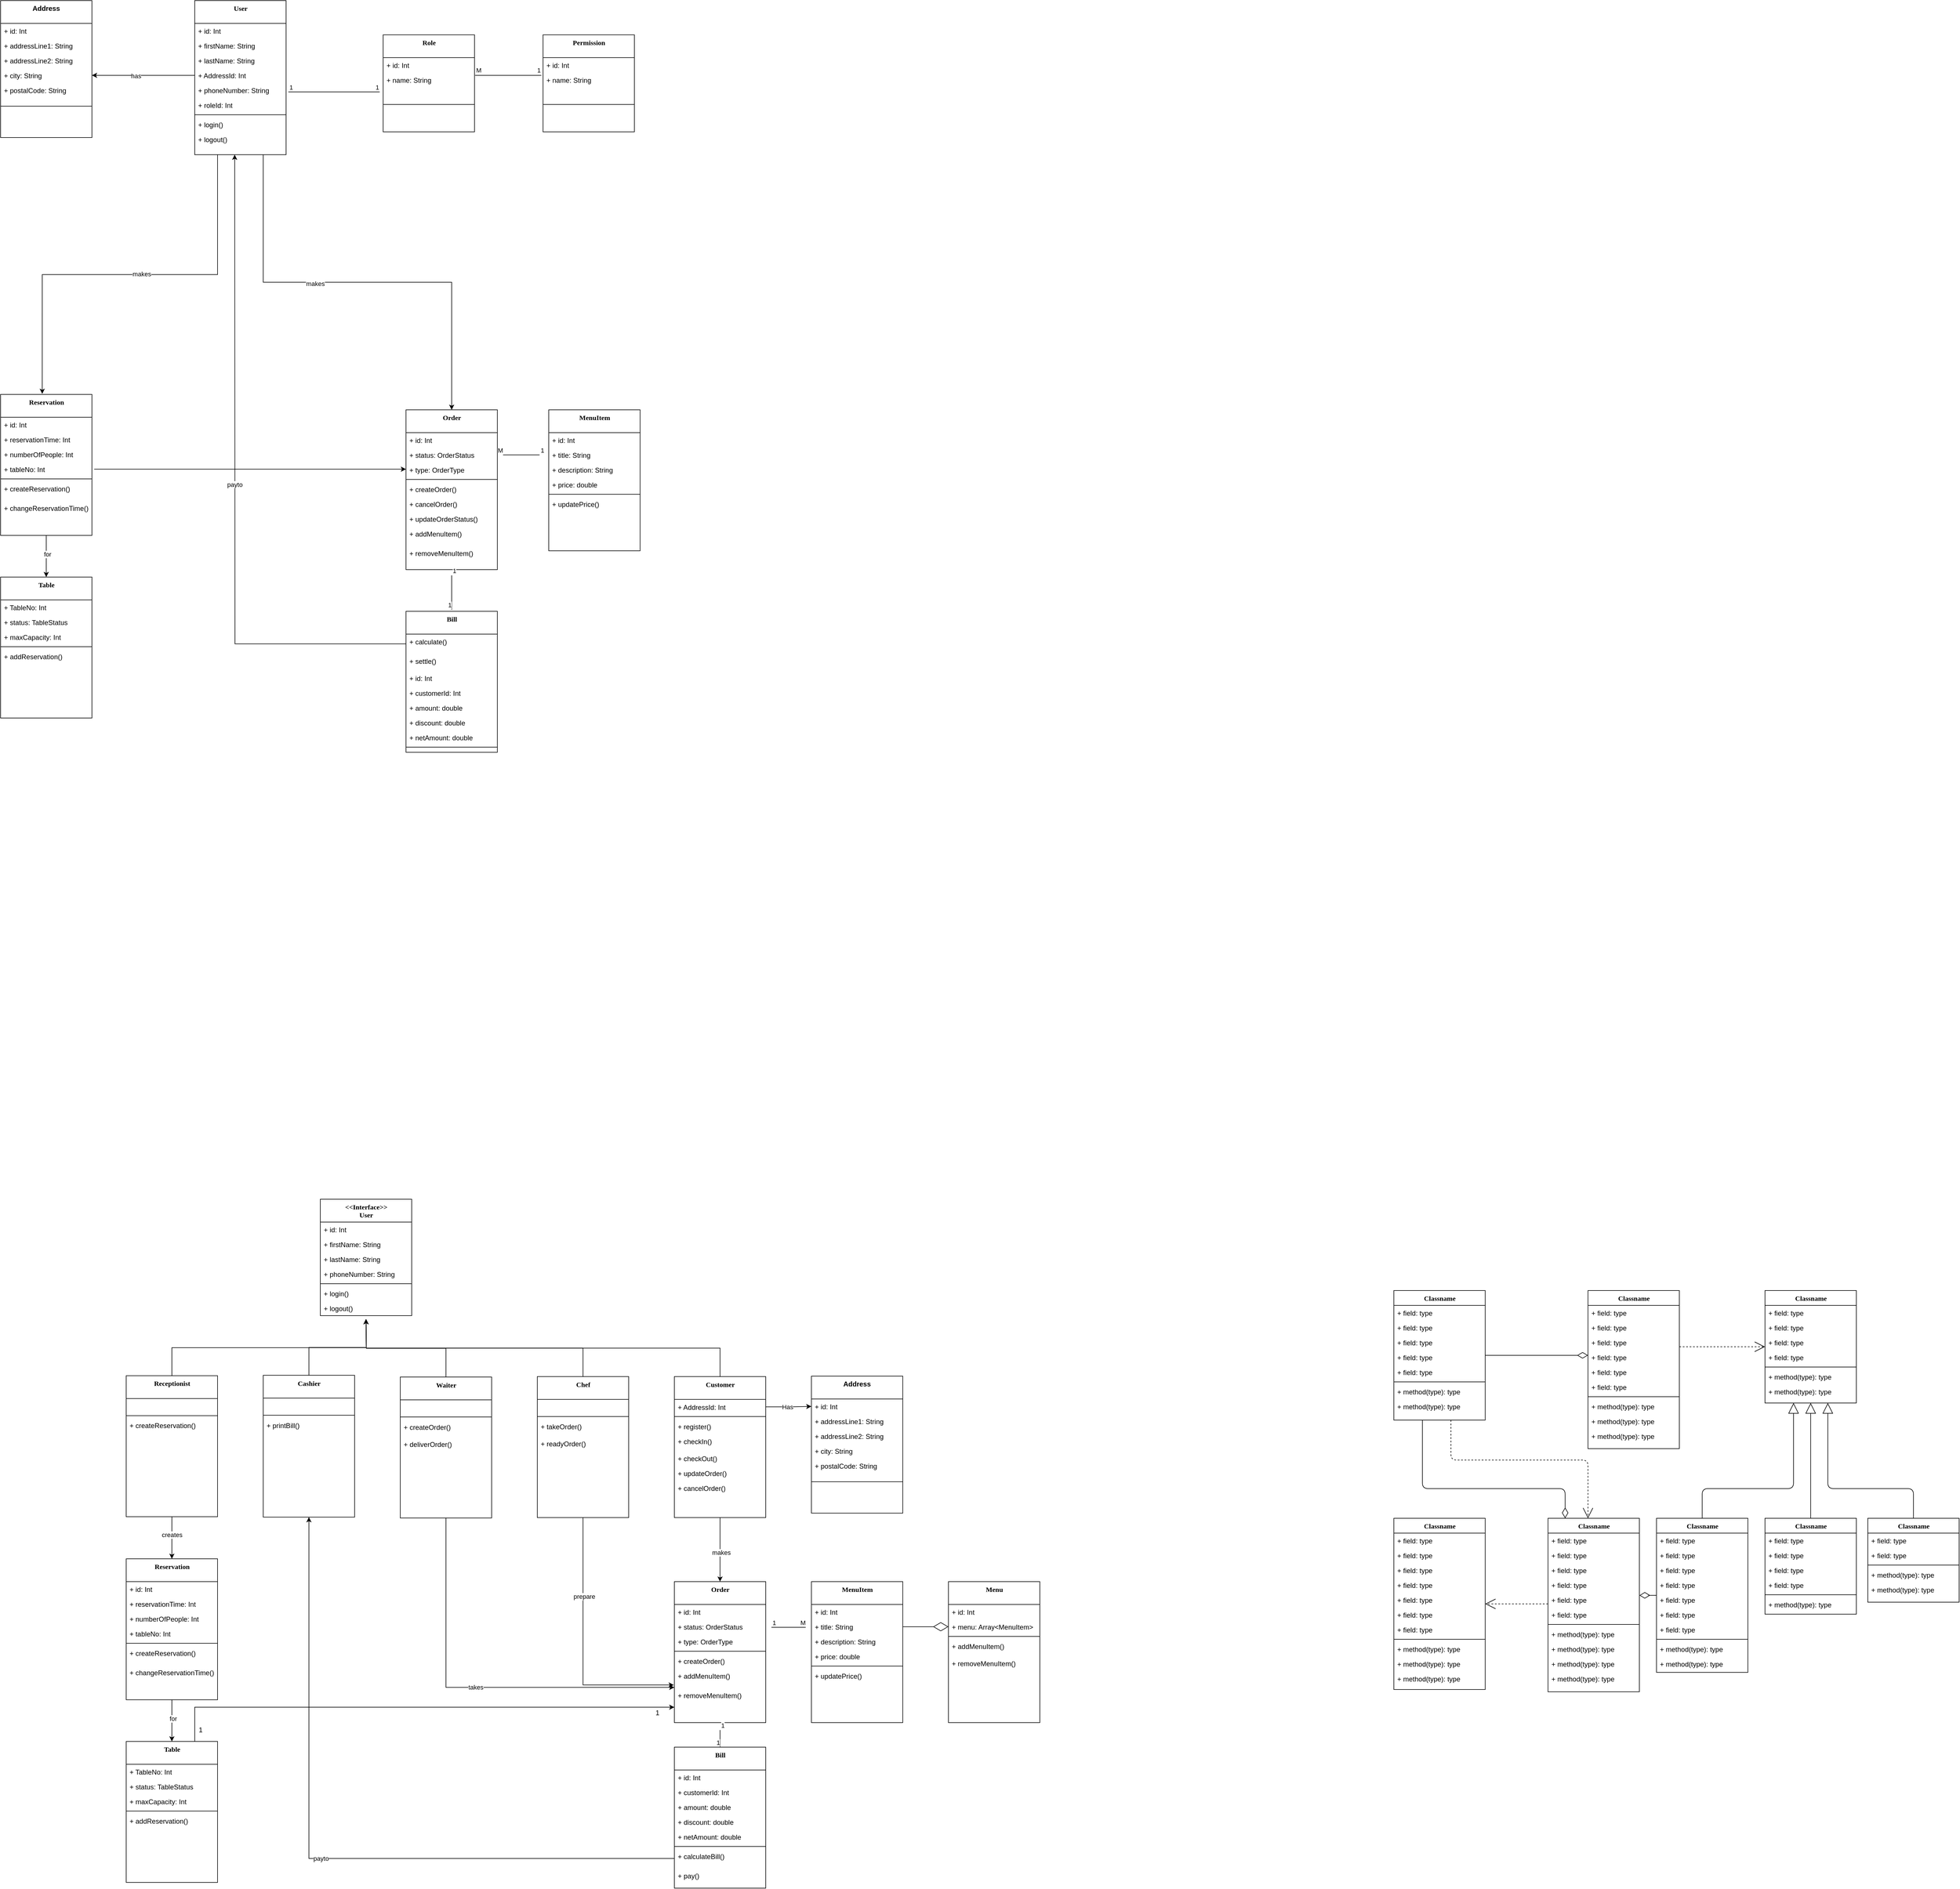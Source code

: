 <mxfile version="15.8.8" type="github">
  <diagram name="Page-1" id="9f46799a-70d6-7492-0946-bef42562c5a5">
    <mxGraphModel dx="1481" dy="952" grid="1" gridSize="10" guides="1" tooltips="1" connect="1" arrows="1" fold="1" page="1" pageScale="1" pageWidth="1100" pageHeight="850" background="none" math="0" shadow="0">
      <root>
        <mxCell id="0" />
        <mxCell id="1" parent="0" />
        <mxCell id="78961159f06e98e8-123" style="edgeStyle=orthogonalEdgeStyle;html=1;labelBackgroundColor=none;startFill=0;startSize=8;endArrow=open;endFill=0;endSize=16;fontFamily=Verdana;fontSize=12;dashed=1;" parent="1" source="78961159f06e98e8-17" target="78961159f06e98e8-69" edge="1">
          <mxGeometry relative="1" as="geometry">
            <Array as="points">
              <mxPoint x="2660" y="2587" />
              <mxPoint x="2900" y="2587" />
            </Array>
          </mxGeometry>
        </mxCell>
        <mxCell id="78961159f06e98e8-124" style="edgeStyle=orthogonalEdgeStyle;html=1;labelBackgroundColor=none;startFill=0;startSize=8;endArrow=diamondThin;endFill=0;endSize=16;fontFamily=Verdana;fontSize=12;" parent="1" source="78961159f06e98e8-17" target="78961159f06e98e8-69" edge="1">
          <mxGeometry relative="1" as="geometry">
            <Array as="points">
              <mxPoint x="2610" y="2637" />
              <mxPoint x="2860" y="2637" />
            </Array>
          </mxGeometry>
        </mxCell>
        <mxCell id="78961159f06e98e8-17" value="Classname" style="swimlane;html=1;fontStyle=1;align=center;verticalAlign=top;childLayout=stackLayout;horizontal=1;startSize=26;horizontalStack=0;resizeParent=1;resizeLast=0;collapsible=1;marginBottom=0;swimlaneFillColor=#ffffff;rounded=0;shadow=0;comic=0;labelBackgroundColor=none;strokeWidth=1;fillColor=none;fontFamily=Verdana;fontSize=12" parent="1" vertex="1">
          <mxGeometry x="2560" y="2290" width="160" height="227" as="geometry" />
        </mxCell>
        <mxCell id="78961159f06e98e8-21" value="+ field: type" style="text;html=1;strokeColor=none;fillColor=none;align=left;verticalAlign=top;spacingLeft=4;spacingRight=4;whiteSpace=wrap;overflow=hidden;rotatable=0;points=[[0,0.5],[1,0.5]];portConstraint=eastwest;" parent="78961159f06e98e8-17" vertex="1">
          <mxGeometry y="26" width="160" height="26" as="geometry" />
        </mxCell>
        <mxCell id="78961159f06e98e8-23" value="+ field: type" style="text;html=1;strokeColor=none;fillColor=none;align=left;verticalAlign=top;spacingLeft=4;spacingRight=4;whiteSpace=wrap;overflow=hidden;rotatable=0;points=[[0,0.5],[1,0.5]];portConstraint=eastwest;" parent="78961159f06e98e8-17" vertex="1">
          <mxGeometry y="52" width="160" height="26" as="geometry" />
        </mxCell>
        <mxCell id="78961159f06e98e8-25" value="+ field: type" style="text;html=1;strokeColor=none;fillColor=none;align=left;verticalAlign=top;spacingLeft=4;spacingRight=4;whiteSpace=wrap;overflow=hidden;rotatable=0;points=[[0,0.5],[1,0.5]];portConstraint=eastwest;" parent="78961159f06e98e8-17" vertex="1">
          <mxGeometry y="78" width="160" height="26" as="geometry" />
        </mxCell>
        <mxCell id="78961159f06e98e8-26" value="+ field: type" style="text;html=1;strokeColor=none;fillColor=none;align=left;verticalAlign=top;spacingLeft=4;spacingRight=4;whiteSpace=wrap;overflow=hidden;rotatable=0;points=[[0,0.5],[1,0.5]];portConstraint=eastwest;" parent="78961159f06e98e8-17" vertex="1">
          <mxGeometry y="104" width="160" height="26" as="geometry" />
        </mxCell>
        <mxCell id="78961159f06e98e8-24" value="+ field: type" style="text;html=1;strokeColor=none;fillColor=none;align=left;verticalAlign=top;spacingLeft=4;spacingRight=4;whiteSpace=wrap;overflow=hidden;rotatable=0;points=[[0,0.5],[1,0.5]];portConstraint=eastwest;" parent="78961159f06e98e8-17" vertex="1">
          <mxGeometry y="130" width="160" height="26" as="geometry" />
        </mxCell>
        <mxCell id="78961159f06e98e8-19" value="" style="line;html=1;strokeWidth=1;fillColor=none;align=left;verticalAlign=middle;spacingTop=-1;spacingLeft=3;spacingRight=3;rotatable=0;labelPosition=right;points=[];portConstraint=eastwest;" parent="78961159f06e98e8-17" vertex="1">
          <mxGeometry y="156" width="160" height="8" as="geometry" />
        </mxCell>
        <mxCell id="78961159f06e98e8-20" value="+ method(type): type" style="text;html=1;strokeColor=none;fillColor=none;align=left;verticalAlign=top;spacingLeft=4;spacingRight=4;whiteSpace=wrap;overflow=hidden;rotatable=0;points=[[0,0.5],[1,0.5]];portConstraint=eastwest;" parent="78961159f06e98e8-17" vertex="1">
          <mxGeometry y="164" width="160" height="26" as="geometry" />
        </mxCell>
        <mxCell id="78961159f06e98e8-27" value="+ method(type): type" style="text;html=1;strokeColor=none;fillColor=none;align=left;verticalAlign=top;spacingLeft=4;spacingRight=4;whiteSpace=wrap;overflow=hidden;rotatable=0;points=[[0,0.5],[1,0.5]];portConstraint=eastwest;" parent="78961159f06e98e8-17" vertex="1">
          <mxGeometry y="190" width="160" height="26" as="geometry" />
        </mxCell>
        <mxCell id="78961159f06e98e8-122" style="edgeStyle=elbowEdgeStyle;html=1;labelBackgroundColor=none;startFill=0;startSize=8;endArrow=open;endFill=0;endSize=16;fontFamily=Verdana;fontSize=12;elbow=vertical;dashed=1;" parent="1" source="78961159f06e98e8-30" target="78961159f06e98e8-43" edge="1">
          <mxGeometry relative="1" as="geometry" />
        </mxCell>
        <mxCell id="78961159f06e98e8-30" value="Classname" style="swimlane;html=1;fontStyle=1;align=center;verticalAlign=top;childLayout=stackLayout;horizontal=1;startSize=26;horizontalStack=0;resizeParent=1;resizeLast=0;collapsible=1;marginBottom=0;swimlaneFillColor=#ffffff;rounded=0;shadow=0;comic=0;labelBackgroundColor=none;strokeWidth=1;fillColor=none;fontFamily=Verdana;fontSize=12" parent="1" vertex="1">
          <mxGeometry x="2900" y="2290" width="160" height="277" as="geometry" />
        </mxCell>
        <mxCell id="78961159f06e98e8-31" value="+ field: type" style="text;html=1;strokeColor=none;fillColor=none;align=left;verticalAlign=top;spacingLeft=4;spacingRight=4;whiteSpace=wrap;overflow=hidden;rotatable=0;points=[[0,0.5],[1,0.5]];portConstraint=eastwest;" parent="78961159f06e98e8-30" vertex="1">
          <mxGeometry y="26" width="160" height="26" as="geometry" />
        </mxCell>
        <mxCell id="78961159f06e98e8-32" value="+ field: type" style="text;html=1;strokeColor=none;fillColor=none;align=left;verticalAlign=top;spacingLeft=4;spacingRight=4;whiteSpace=wrap;overflow=hidden;rotatable=0;points=[[0,0.5],[1,0.5]];portConstraint=eastwest;" parent="78961159f06e98e8-30" vertex="1">
          <mxGeometry y="52" width="160" height="26" as="geometry" />
        </mxCell>
        <mxCell id="78961159f06e98e8-33" value="+ field: type" style="text;html=1;strokeColor=none;fillColor=none;align=left;verticalAlign=top;spacingLeft=4;spacingRight=4;whiteSpace=wrap;overflow=hidden;rotatable=0;points=[[0,0.5],[1,0.5]];portConstraint=eastwest;" parent="78961159f06e98e8-30" vertex="1">
          <mxGeometry y="78" width="160" height="26" as="geometry" />
        </mxCell>
        <mxCell id="78961159f06e98e8-34" value="+ field: type" style="text;html=1;strokeColor=none;fillColor=none;align=left;verticalAlign=top;spacingLeft=4;spacingRight=4;whiteSpace=wrap;overflow=hidden;rotatable=0;points=[[0,0.5],[1,0.5]];portConstraint=eastwest;" parent="78961159f06e98e8-30" vertex="1">
          <mxGeometry y="104" width="160" height="26" as="geometry" />
        </mxCell>
        <mxCell id="78961159f06e98e8-36" value="+ field: type" style="text;html=1;strokeColor=none;fillColor=none;align=left;verticalAlign=top;spacingLeft=4;spacingRight=4;whiteSpace=wrap;overflow=hidden;rotatable=0;points=[[0,0.5],[1,0.5]];portConstraint=eastwest;" parent="78961159f06e98e8-30" vertex="1">
          <mxGeometry y="130" width="160" height="26" as="geometry" />
        </mxCell>
        <mxCell id="78961159f06e98e8-37" value="+ field: type" style="text;html=1;strokeColor=none;fillColor=none;align=left;verticalAlign=top;spacingLeft=4;spacingRight=4;whiteSpace=wrap;overflow=hidden;rotatable=0;points=[[0,0.5],[1,0.5]];portConstraint=eastwest;" parent="78961159f06e98e8-30" vertex="1">
          <mxGeometry y="156" width="160" height="26" as="geometry" />
        </mxCell>
        <mxCell id="78961159f06e98e8-38" value="" style="line;html=1;strokeWidth=1;fillColor=none;align=left;verticalAlign=middle;spacingTop=-1;spacingLeft=3;spacingRight=3;rotatable=0;labelPosition=right;points=[];portConstraint=eastwest;" parent="78961159f06e98e8-30" vertex="1">
          <mxGeometry y="182" width="160" height="8" as="geometry" />
        </mxCell>
        <mxCell id="78961159f06e98e8-39" value="+ method(type): type" style="text;html=1;strokeColor=none;fillColor=none;align=left;verticalAlign=top;spacingLeft=4;spacingRight=4;whiteSpace=wrap;overflow=hidden;rotatable=0;points=[[0,0.5],[1,0.5]];portConstraint=eastwest;" parent="78961159f06e98e8-30" vertex="1">
          <mxGeometry y="190" width="160" height="26" as="geometry" />
        </mxCell>
        <mxCell id="78961159f06e98e8-40" value="+ method(type): type" style="text;html=1;strokeColor=none;fillColor=none;align=left;verticalAlign=top;spacingLeft=4;spacingRight=4;whiteSpace=wrap;overflow=hidden;rotatable=0;points=[[0,0.5],[1,0.5]];portConstraint=eastwest;" parent="78961159f06e98e8-30" vertex="1">
          <mxGeometry y="216" width="160" height="26" as="geometry" />
        </mxCell>
        <mxCell id="78961159f06e98e8-42" value="+ method(type): type" style="text;html=1;strokeColor=none;fillColor=none;align=left;verticalAlign=top;spacingLeft=4;spacingRight=4;whiteSpace=wrap;overflow=hidden;rotatable=0;points=[[0,0.5],[1,0.5]];portConstraint=eastwest;" parent="78961159f06e98e8-30" vertex="1">
          <mxGeometry y="242" width="160" height="26" as="geometry" />
        </mxCell>
        <mxCell id="78961159f06e98e8-43" value="Classname" style="swimlane;html=1;fontStyle=1;align=center;verticalAlign=top;childLayout=stackLayout;horizontal=1;startSize=26;horizontalStack=0;resizeParent=1;resizeLast=0;collapsible=1;marginBottom=0;swimlaneFillColor=#ffffff;rounded=0;shadow=0;comic=0;labelBackgroundColor=none;strokeWidth=1;fillColor=none;fontFamily=Verdana;fontSize=12" parent="1" vertex="1">
          <mxGeometry x="3210" y="2290" width="160" height="197" as="geometry" />
        </mxCell>
        <mxCell id="78961159f06e98e8-44" value="+ field: type" style="text;html=1;strokeColor=none;fillColor=none;align=left;verticalAlign=top;spacingLeft=4;spacingRight=4;whiteSpace=wrap;overflow=hidden;rotatable=0;points=[[0,0.5],[1,0.5]];portConstraint=eastwest;" parent="78961159f06e98e8-43" vertex="1">
          <mxGeometry y="26" width="160" height="26" as="geometry" />
        </mxCell>
        <mxCell id="78961159f06e98e8-45" value="+ field: type" style="text;html=1;strokeColor=none;fillColor=none;align=left;verticalAlign=top;spacingLeft=4;spacingRight=4;whiteSpace=wrap;overflow=hidden;rotatable=0;points=[[0,0.5],[1,0.5]];portConstraint=eastwest;" parent="78961159f06e98e8-43" vertex="1">
          <mxGeometry y="52" width="160" height="26" as="geometry" />
        </mxCell>
        <mxCell id="78961159f06e98e8-49" value="+ field: type" style="text;html=1;strokeColor=none;fillColor=none;align=left;verticalAlign=top;spacingLeft=4;spacingRight=4;whiteSpace=wrap;overflow=hidden;rotatable=0;points=[[0,0.5],[1,0.5]];portConstraint=eastwest;" parent="78961159f06e98e8-43" vertex="1">
          <mxGeometry y="78" width="160" height="26" as="geometry" />
        </mxCell>
        <mxCell id="78961159f06e98e8-50" value="+ field: type" style="text;html=1;strokeColor=none;fillColor=none;align=left;verticalAlign=top;spacingLeft=4;spacingRight=4;whiteSpace=wrap;overflow=hidden;rotatable=0;points=[[0,0.5],[1,0.5]];portConstraint=eastwest;" parent="78961159f06e98e8-43" vertex="1">
          <mxGeometry y="104" width="160" height="26" as="geometry" />
        </mxCell>
        <mxCell id="78961159f06e98e8-51" value="" style="line;html=1;strokeWidth=1;fillColor=none;align=left;verticalAlign=middle;spacingTop=-1;spacingLeft=3;spacingRight=3;rotatable=0;labelPosition=right;points=[];portConstraint=eastwest;" parent="78961159f06e98e8-43" vertex="1">
          <mxGeometry y="130" width="160" height="8" as="geometry" />
        </mxCell>
        <mxCell id="78961159f06e98e8-52" value="+ method(type): type" style="text;html=1;strokeColor=none;fillColor=none;align=left;verticalAlign=top;spacingLeft=4;spacingRight=4;whiteSpace=wrap;overflow=hidden;rotatable=0;points=[[0,0.5],[1,0.5]];portConstraint=eastwest;" parent="78961159f06e98e8-43" vertex="1">
          <mxGeometry y="138" width="160" height="26" as="geometry" />
        </mxCell>
        <mxCell id="78961159f06e98e8-53" value="+ method(type): type" style="text;html=1;strokeColor=none;fillColor=none;align=left;verticalAlign=top;spacingLeft=4;spacingRight=4;whiteSpace=wrap;overflow=hidden;rotatable=0;points=[[0,0.5],[1,0.5]];portConstraint=eastwest;" parent="78961159f06e98e8-43" vertex="1">
          <mxGeometry y="164" width="160" height="26" as="geometry" />
        </mxCell>
        <mxCell id="78961159f06e98e8-129" style="edgeStyle=elbowEdgeStyle;html=1;labelBackgroundColor=none;startFill=0;startSize=8;endArrow=open;endFill=0;endSize=16;fontFamily=Verdana;fontSize=12;elbow=vertical;dashed=1;" parent="1" source="78961159f06e98e8-69" target="78961159f06e98e8-56" edge="1">
          <mxGeometry relative="1" as="geometry" />
        </mxCell>
        <mxCell id="78961159f06e98e8-56" value="Classname" style="swimlane;html=1;fontStyle=1;align=center;verticalAlign=top;childLayout=stackLayout;horizontal=1;startSize=26;horizontalStack=0;resizeParent=1;resizeLast=0;collapsible=1;marginBottom=0;swimlaneFillColor=#ffffff;rounded=0;shadow=0;comic=0;labelBackgroundColor=none;strokeWidth=1;fillColor=none;fontFamily=Verdana;fontSize=12" parent="1" vertex="1">
          <mxGeometry x="2560" y="2689" width="160" height="300" as="geometry" />
        </mxCell>
        <mxCell id="78961159f06e98e8-57" value="+ field: type" style="text;html=1;strokeColor=none;fillColor=none;align=left;verticalAlign=top;spacingLeft=4;spacingRight=4;whiteSpace=wrap;overflow=hidden;rotatable=0;points=[[0,0.5],[1,0.5]];portConstraint=eastwest;" parent="78961159f06e98e8-56" vertex="1">
          <mxGeometry y="26" width="160" height="26" as="geometry" />
        </mxCell>
        <mxCell id="78961159f06e98e8-58" value="+ field: type" style="text;html=1;strokeColor=none;fillColor=none;align=left;verticalAlign=top;spacingLeft=4;spacingRight=4;whiteSpace=wrap;overflow=hidden;rotatable=0;points=[[0,0.5],[1,0.5]];portConstraint=eastwest;" parent="78961159f06e98e8-56" vertex="1">
          <mxGeometry y="52" width="160" height="26" as="geometry" />
        </mxCell>
        <mxCell id="78961159f06e98e8-59" value="+ field: type" style="text;html=1;strokeColor=none;fillColor=none;align=left;verticalAlign=top;spacingLeft=4;spacingRight=4;whiteSpace=wrap;overflow=hidden;rotatable=0;points=[[0,0.5],[1,0.5]];portConstraint=eastwest;" parent="78961159f06e98e8-56" vertex="1">
          <mxGeometry y="78" width="160" height="26" as="geometry" />
        </mxCell>
        <mxCell id="78961159f06e98e8-60" value="+ field: type" style="text;html=1;strokeColor=none;fillColor=none;align=left;verticalAlign=top;spacingLeft=4;spacingRight=4;whiteSpace=wrap;overflow=hidden;rotatable=0;points=[[0,0.5],[1,0.5]];portConstraint=eastwest;" parent="78961159f06e98e8-56" vertex="1">
          <mxGeometry y="104" width="160" height="26" as="geometry" />
        </mxCell>
        <mxCell id="78961159f06e98e8-61" value="+ field: type" style="text;html=1;strokeColor=none;fillColor=none;align=left;verticalAlign=top;spacingLeft=4;spacingRight=4;whiteSpace=wrap;overflow=hidden;rotatable=0;points=[[0,0.5],[1,0.5]];portConstraint=eastwest;" parent="78961159f06e98e8-56" vertex="1">
          <mxGeometry y="130" width="160" height="26" as="geometry" />
        </mxCell>
        <mxCell id="78961159f06e98e8-62" value="+ field: type" style="text;html=1;strokeColor=none;fillColor=none;align=left;verticalAlign=top;spacingLeft=4;spacingRight=4;whiteSpace=wrap;overflow=hidden;rotatable=0;points=[[0,0.5],[1,0.5]];portConstraint=eastwest;" parent="78961159f06e98e8-56" vertex="1">
          <mxGeometry y="156" width="160" height="26" as="geometry" />
        </mxCell>
        <mxCell id="78961159f06e98e8-63" value="+ field: type" style="text;html=1;strokeColor=none;fillColor=none;align=left;verticalAlign=top;spacingLeft=4;spacingRight=4;whiteSpace=wrap;overflow=hidden;rotatable=0;points=[[0,0.5],[1,0.5]];portConstraint=eastwest;" parent="78961159f06e98e8-56" vertex="1">
          <mxGeometry y="182" width="160" height="26" as="geometry" />
        </mxCell>
        <mxCell id="78961159f06e98e8-64" value="" style="line;html=1;strokeWidth=1;fillColor=none;align=left;verticalAlign=middle;spacingTop=-1;spacingLeft=3;spacingRight=3;rotatable=0;labelPosition=right;points=[];portConstraint=eastwest;" parent="78961159f06e98e8-56" vertex="1">
          <mxGeometry y="208" width="160" height="8" as="geometry" />
        </mxCell>
        <mxCell id="78961159f06e98e8-65" value="+ method(type): type" style="text;html=1;strokeColor=none;fillColor=none;align=left;verticalAlign=top;spacingLeft=4;spacingRight=4;whiteSpace=wrap;overflow=hidden;rotatable=0;points=[[0,0.5],[1,0.5]];portConstraint=eastwest;" parent="78961159f06e98e8-56" vertex="1">
          <mxGeometry y="216" width="160" height="26" as="geometry" />
        </mxCell>
        <mxCell id="78961159f06e98e8-66" value="+ method(type): type" style="text;html=1;strokeColor=none;fillColor=none;align=left;verticalAlign=top;spacingLeft=4;spacingRight=4;whiteSpace=wrap;overflow=hidden;rotatable=0;points=[[0,0.5],[1,0.5]];portConstraint=eastwest;" parent="78961159f06e98e8-56" vertex="1">
          <mxGeometry y="242" width="160" height="26" as="geometry" />
        </mxCell>
        <mxCell id="78961159f06e98e8-68" value="+ method(type): type" style="text;html=1;strokeColor=none;fillColor=none;align=left;verticalAlign=top;spacingLeft=4;spacingRight=4;whiteSpace=wrap;overflow=hidden;rotatable=0;points=[[0,0.5],[1,0.5]];portConstraint=eastwest;" parent="78961159f06e98e8-56" vertex="1">
          <mxGeometry y="268" width="160" height="26" as="geometry" />
        </mxCell>
        <mxCell id="78961159f06e98e8-130" style="edgeStyle=elbowEdgeStyle;html=1;labelBackgroundColor=none;startFill=0;startSize=8;endArrow=diamondThin;endFill=0;endSize=16;fontFamily=Verdana;fontSize=12;elbow=vertical;" parent="1" source="78961159f06e98e8-82" target="78961159f06e98e8-69" edge="1">
          <mxGeometry relative="1" as="geometry" />
        </mxCell>
        <mxCell id="78961159f06e98e8-69" value="Classname" style="swimlane;html=1;fontStyle=1;align=center;verticalAlign=top;childLayout=stackLayout;horizontal=1;startSize=26;horizontalStack=0;resizeParent=1;resizeLast=0;collapsible=1;marginBottom=0;swimlaneFillColor=#ffffff;rounded=0;shadow=0;comic=0;labelBackgroundColor=none;strokeWidth=1;fillColor=none;fontFamily=Verdana;fontSize=12" parent="1" vertex="1">
          <mxGeometry x="2830" y="2689" width="160" height="304" as="geometry" />
        </mxCell>
        <mxCell id="78961159f06e98e8-70" value="+ field: type" style="text;html=1;strokeColor=none;fillColor=none;align=left;verticalAlign=top;spacingLeft=4;spacingRight=4;whiteSpace=wrap;overflow=hidden;rotatable=0;points=[[0,0.5],[1,0.5]];portConstraint=eastwest;" parent="78961159f06e98e8-69" vertex="1">
          <mxGeometry y="26" width="160" height="26" as="geometry" />
        </mxCell>
        <mxCell id="78961159f06e98e8-71" value="+ field: type" style="text;html=1;strokeColor=none;fillColor=none;align=left;verticalAlign=top;spacingLeft=4;spacingRight=4;whiteSpace=wrap;overflow=hidden;rotatable=0;points=[[0,0.5],[1,0.5]];portConstraint=eastwest;" parent="78961159f06e98e8-69" vertex="1">
          <mxGeometry y="52" width="160" height="26" as="geometry" />
        </mxCell>
        <mxCell id="78961159f06e98e8-72" value="+ field: type" style="text;html=1;strokeColor=none;fillColor=none;align=left;verticalAlign=top;spacingLeft=4;spacingRight=4;whiteSpace=wrap;overflow=hidden;rotatable=0;points=[[0,0.5],[1,0.5]];portConstraint=eastwest;" parent="78961159f06e98e8-69" vertex="1">
          <mxGeometry y="78" width="160" height="26" as="geometry" />
        </mxCell>
        <mxCell id="78961159f06e98e8-74" value="+ field: type" style="text;html=1;strokeColor=none;fillColor=none;align=left;verticalAlign=top;spacingLeft=4;spacingRight=4;whiteSpace=wrap;overflow=hidden;rotatable=0;points=[[0,0.5],[1,0.5]];portConstraint=eastwest;" parent="78961159f06e98e8-69" vertex="1">
          <mxGeometry y="104" width="160" height="26" as="geometry" />
        </mxCell>
        <mxCell id="78961159f06e98e8-75" value="+ field: type" style="text;html=1;strokeColor=none;fillColor=none;align=left;verticalAlign=top;spacingLeft=4;spacingRight=4;whiteSpace=wrap;overflow=hidden;rotatable=0;points=[[0,0.5],[1,0.5]];portConstraint=eastwest;" parent="78961159f06e98e8-69" vertex="1">
          <mxGeometry y="130" width="160" height="26" as="geometry" />
        </mxCell>
        <mxCell id="78961159f06e98e8-76" value="+ field: type" style="text;html=1;strokeColor=none;fillColor=none;align=left;verticalAlign=top;spacingLeft=4;spacingRight=4;whiteSpace=wrap;overflow=hidden;rotatable=0;points=[[0,0.5],[1,0.5]];portConstraint=eastwest;" parent="78961159f06e98e8-69" vertex="1">
          <mxGeometry y="156" width="160" height="26" as="geometry" />
        </mxCell>
        <mxCell id="78961159f06e98e8-77" value="" style="line;html=1;strokeWidth=1;fillColor=none;align=left;verticalAlign=middle;spacingTop=-1;spacingLeft=3;spacingRight=3;rotatable=0;labelPosition=right;points=[];portConstraint=eastwest;" parent="78961159f06e98e8-69" vertex="1">
          <mxGeometry y="182" width="160" height="8" as="geometry" />
        </mxCell>
        <mxCell id="78961159f06e98e8-78" value="+ method(type): type" style="text;html=1;strokeColor=none;fillColor=none;align=left;verticalAlign=top;spacingLeft=4;spacingRight=4;whiteSpace=wrap;overflow=hidden;rotatable=0;points=[[0,0.5],[1,0.5]];portConstraint=eastwest;" parent="78961159f06e98e8-69" vertex="1">
          <mxGeometry y="190" width="160" height="26" as="geometry" />
        </mxCell>
        <mxCell id="78961159f06e98e8-79" value="+ method(type): type" style="text;html=1;strokeColor=none;fillColor=none;align=left;verticalAlign=top;spacingLeft=4;spacingRight=4;whiteSpace=wrap;overflow=hidden;rotatable=0;points=[[0,0.5],[1,0.5]];portConstraint=eastwest;" parent="78961159f06e98e8-69" vertex="1">
          <mxGeometry y="216" width="160" height="26" as="geometry" />
        </mxCell>
        <mxCell id="78961159f06e98e8-80" value="+ method(type): type" style="text;html=1;strokeColor=none;fillColor=none;align=left;verticalAlign=top;spacingLeft=4;spacingRight=4;whiteSpace=wrap;overflow=hidden;rotatable=0;points=[[0,0.5],[1,0.5]];portConstraint=eastwest;" parent="78961159f06e98e8-69" vertex="1">
          <mxGeometry y="242" width="160" height="26" as="geometry" />
        </mxCell>
        <mxCell id="78961159f06e98e8-81" value="+ method(type): type" style="text;html=1;strokeColor=none;fillColor=none;align=left;verticalAlign=top;spacingLeft=4;spacingRight=4;whiteSpace=wrap;overflow=hidden;rotatable=0;points=[[0,0.5],[1,0.5]];portConstraint=eastwest;" parent="78961159f06e98e8-69" vertex="1">
          <mxGeometry y="268" width="160" height="26" as="geometry" />
        </mxCell>
        <mxCell id="78961159f06e98e8-128" style="edgeStyle=orthogonalEdgeStyle;html=1;labelBackgroundColor=none;startFill=0;startSize=8;endArrow=block;endFill=0;endSize=16;fontFamily=Verdana;fontSize=12;" parent="1" source="78961159f06e98e8-82" target="78961159f06e98e8-43" edge="1">
          <mxGeometry relative="1" as="geometry">
            <Array as="points">
              <mxPoint x="3100" y="2637" />
              <mxPoint x="3260" y="2637" />
            </Array>
          </mxGeometry>
        </mxCell>
        <mxCell id="78961159f06e98e8-82" value="Classname" style="swimlane;html=1;fontStyle=1;align=center;verticalAlign=top;childLayout=stackLayout;horizontal=1;startSize=26;horizontalStack=0;resizeParent=1;resizeLast=0;collapsible=1;marginBottom=0;swimlaneFillColor=#ffffff;rounded=0;shadow=0;comic=0;labelBackgroundColor=none;strokeWidth=1;fillColor=none;fontFamily=Verdana;fontSize=12" parent="1" vertex="1">
          <mxGeometry x="3020" y="2689" width="160" height="270" as="geometry" />
        </mxCell>
        <mxCell id="78961159f06e98e8-83" value="+ field: type" style="text;html=1;strokeColor=none;fillColor=none;align=left;verticalAlign=top;spacingLeft=4;spacingRight=4;whiteSpace=wrap;overflow=hidden;rotatable=0;points=[[0,0.5],[1,0.5]];portConstraint=eastwest;" parent="78961159f06e98e8-82" vertex="1">
          <mxGeometry y="26" width="160" height="26" as="geometry" />
        </mxCell>
        <mxCell id="78961159f06e98e8-84" value="+ field: type" style="text;html=1;strokeColor=none;fillColor=none;align=left;verticalAlign=top;spacingLeft=4;spacingRight=4;whiteSpace=wrap;overflow=hidden;rotatable=0;points=[[0,0.5],[1,0.5]];portConstraint=eastwest;" parent="78961159f06e98e8-82" vertex="1">
          <mxGeometry y="52" width="160" height="26" as="geometry" />
        </mxCell>
        <mxCell id="78961159f06e98e8-85" value="+ field: type" style="text;html=1;strokeColor=none;fillColor=none;align=left;verticalAlign=top;spacingLeft=4;spacingRight=4;whiteSpace=wrap;overflow=hidden;rotatable=0;points=[[0,0.5],[1,0.5]];portConstraint=eastwest;" parent="78961159f06e98e8-82" vertex="1">
          <mxGeometry y="78" width="160" height="26" as="geometry" />
        </mxCell>
        <mxCell id="78961159f06e98e8-86" value="+ field: type" style="text;html=1;strokeColor=none;fillColor=none;align=left;verticalAlign=top;spacingLeft=4;spacingRight=4;whiteSpace=wrap;overflow=hidden;rotatable=0;points=[[0,0.5],[1,0.5]];portConstraint=eastwest;" parent="78961159f06e98e8-82" vertex="1">
          <mxGeometry y="104" width="160" height="26" as="geometry" />
        </mxCell>
        <mxCell id="78961159f06e98e8-87" value="+ field: type" style="text;html=1;strokeColor=none;fillColor=none;align=left;verticalAlign=top;spacingLeft=4;spacingRight=4;whiteSpace=wrap;overflow=hidden;rotatable=0;points=[[0,0.5],[1,0.5]];portConstraint=eastwest;" parent="78961159f06e98e8-82" vertex="1">
          <mxGeometry y="130" width="160" height="26" as="geometry" />
        </mxCell>
        <mxCell id="78961159f06e98e8-88" value="+ field: type" style="text;html=1;strokeColor=none;fillColor=none;align=left;verticalAlign=top;spacingLeft=4;spacingRight=4;whiteSpace=wrap;overflow=hidden;rotatable=0;points=[[0,0.5],[1,0.5]];portConstraint=eastwest;" parent="78961159f06e98e8-82" vertex="1">
          <mxGeometry y="156" width="160" height="26" as="geometry" />
        </mxCell>
        <mxCell id="78961159f06e98e8-89" value="+ field: type" style="text;html=1;strokeColor=none;fillColor=none;align=left;verticalAlign=top;spacingLeft=4;spacingRight=4;whiteSpace=wrap;overflow=hidden;rotatable=0;points=[[0,0.5],[1,0.5]];portConstraint=eastwest;" parent="78961159f06e98e8-82" vertex="1">
          <mxGeometry y="182" width="160" height="26" as="geometry" />
        </mxCell>
        <mxCell id="78961159f06e98e8-90" value="" style="line;html=1;strokeWidth=1;fillColor=none;align=left;verticalAlign=middle;spacingTop=-1;spacingLeft=3;spacingRight=3;rotatable=0;labelPosition=right;points=[];portConstraint=eastwest;" parent="78961159f06e98e8-82" vertex="1">
          <mxGeometry y="208" width="160" height="8" as="geometry" />
        </mxCell>
        <mxCell id="78961159f06e98e8-91" value="+ method(type): type" style="text;html=1;strokeColor=none;fillColor=none;align=left;verticalAlign=top;spacingLeft=4;spacingRight=4;whiteSpace=wrap;overflow=hidden;rotatable=0;points=[[0,0.5],[1,0.5]];portConstraint=eastwest;" parent="78961159f06e98e8-82" vertex="1">
          <mxGeometry y="216" width="160" height="26" as="geometry" />
        </mxCell>
        <mxCell id="78961159f06e98e8-94" value="+ method(type): type" style="text;html=1;strokeColor=none;fillColor=none;align=left;verticalAlign=top;spacingLeft=4;spacingRight=4;whiteSpace=wrap;overflow=hidden;rotatable=0;points=[[0,0.5],[1,0.5]];portConstraint=eastwest;" parent="78961159f06e98e8-82" vertex="1">
          <mxGeometry y="242" width="160" height="26" as="geometry" />
        </mxCell>
        <mxCell id="78961159f06e98e8-127" style="edgeStyle=orthogonalEdgeStyle;html=1;labelBackgroundColor=none;startFill=0;startSize=8;endArrow=block;endFill=0;endSize=16;fontFamily=Verdana;fontSize=12;" parent="1" source="78961159f06e98e8-95" target="78961159f06e98e8-43" edge="1">
          <mxGeometry relative="1" as="geometry" />
        </mxCell>
        <mxCell id="78961159f06e98e8-95" value="Classname" style="swimlane;html=1;fontStyle=1;align=center;verticalAlign=top;childLayout=stackLayout;horizontal=1;startSize=26;horizontalStack=0;resizeParent=1;resizeLast=0;collapsible=1;marginBottom=0;swimlaneFillColor=#ffffff;rounded=0;shadow=0;comic=0;labelBackgroundColor=none;strokeWidth=1;fillColor=none;fontFamily=Verdana;fontSize=12" parent="1" vertex="1">
          <mxGeometry x="3210" y="2689" width="160" height="168" as="geometry" />
        </mxCell>
        <mxCell id="78961159f06e98e8-96" value="+ field: type" style="text;html=1;strokeColor=none;fillColor=none;align=left;verticalAlign=top;spacingLeft=4;spacingRight=4;whiteSpace=wrap;overflow=hidden;rotatable=0;points=[[0,0.5],[1,0.5]];portConstraint=eastwest;" parent="78961159f06e98e8-95" vertex="1">
          <mxGeometry y="26" width="160" height="26" as="geometry" />
        </mxCell>
        <mxCell id="78961159f06e98e8-97" value="+ field: type" style="text;html=1;strokeColor=none;fillColor=none;align=left;verticalAlign=top;spacingLeft=4;spacingRight=4;whiteSpace=wrap;overflow=hidden;rotatable=0;points=[[0,0.5],[1,0.5]];portConstraint=eastwest;" parent="78961159f06e98e8-95" vertex="1">
          <mxGeometry y="52" width="160" height="26" as="geometry" />
        </mxCell>
        <mxCell id="78961159f06e98e8-98" value="+ field: type" style="text;html=1;strokeColor=none;fillColor=none;align=left;verticalAlign=top;spacingLeft=4;spacingRight=4;whiteSpace=wrap;overflow=hidden;rotatable=0;points=[[0,0.5],[1,0.5]];portConstraint=eastwest;" parent="78961159f06e98e8-95" vertex="1">
          <mxGeometry y="78" width="160" height="26" as="geometry" />
        </mxCell>
        <mxCell id="78961159f06e98e8-102" value="+ field: type" style="text;html=1;strokeColor=none;fillColor=none;align=left;verticalAlign=top;spacingLeft=4;spacingRight=4;whiteSpace=wrap;overflow=hidden;rotatable=0;points=[[0,0.5],[1,0.5]];portConstraint=eastwest;" parent="78961159f06e98e8-95" vertex="1">
          <mxGeometry y="104" width="160" height="26" as="geometry" />
        </mxCell>
        <mxCell id="78961159f06e98e8-103" value="" style="line;html=1;strokeWidth=1;fillColor=none;align=left;verticalAlign=middle;spacingTop=-1;spacingLeft=3;spacingRight=3;rotatable=0;labelPosition=right;points=[];portConstraint=eastwest;" parent="78961159f06e98e8-95" vertex="1">
          <mxGeometry y="130" width="160" height="8" as="geometry" />
        </mxCell>
        <mxCell id="78961159f06e98e8-104" value="+ method(type): type" style="text;html=1;strokeColor=none;fillColor=none;align=left;verticalAlign=top;spacingLeft=4;spacingRight=4;whiteSpace=wrap;overflow=hidden;rotatable=0;points=[[0,0.5],[1,0.5]];portConstraint=eastwest;" parent="78961159f06e98e8-95" vertex="1">
          <mxGeometry y="138" width="160" height="26" as="geometry" />
        </mxCell>
        <mxCell id="78961159f06e98e8-126" style="edgeStyle=orthogonalEdgeStyle;html=1;labelBackgroundColor=none;startFill=0;startSize=8;endArrow=block;endFill=0;endSize=16;fontFamily=Verdana;fontSize=12;" parent="1" source="78961159f06e98e8-108" target="78961159f06e98e8-43" edge="1">
          <mxGeometry relative="1" as="geometry">
            <Array as="points">
              <mxPoint x="3470" y="2637" />
              <mxPoint x="3320" y="2637" />
            </Array>
          </mxGeometry>
        </mxCell>
        <mxCell id="78961159f06e98e8-108" value="Classname" style="swimlane;html=1;fontStyle=1;align=center;verticalAlign=top;childLayout=stackLayout;horizontal=1;startSize=26;horizontalStack=0;resizeParent=1;resizeLast=0;collapsible=1;marginBottom=0;swimlaneFillColor=#ffffff;rounded=0;shadow=0;comic=0;labelBackgroundColor=none;strokeWidth=1;fillColor=none;fontFamily=Verdana;fontSize=12" parent="1" vertex="1">
          <mxGeometry x="3390" y="2689" width="160" height="147" as="geometry" />
        </mxCell>
        <mxCell id="78961159f06e98e8-109" value="+ field: type" style="text;html=1;strokeColor=none;fillColor=none;align=left;verticalAlign=top;spacingLeft=4;spacingRight=4;whiteSpace=wrap;overflow=hidden;rotatable=0;points=[[0,0.5],[1,0.5]];portConstraint=eastwest;" parent="78961159f06e98e8-108" vertex="1">
          <mxGeometry y="26" width="160" height="26" as="geometry" />
        </mxCell>
        <mxCell id="78961159f06e98e8-110" value="+ field: type" style="text;html=1;strokeColor=none;fillColor=none;align=left;verticalAlign=top;spacingLeft=4;spacingRight=4;whiteSpace=wrap;overflow=hidden;rotatable=0;points=[[0,0.5],[1,0.5]];portConstraint=eastwest;" parent="78961159f06e98e8-108" vertex="1">
          <mxGeometry y="52" width="160" height="26" as="geometry" />
        </mxCell>
        <mxCell id="78961159f06e98e8-116" value="" style="line;html=1;strokeWidth=1;fillColor=none;align=left;verticalAlign=middle;spacingTop=-1;spacingLeft=3;spacingRight=3;rotatable=0;labelPosition=right;points=[];portConstraint=eastwest;" parent="78961159f06e98e8-108" vertex="1">
          <mxGeometry y="78" width="160" height="8" as="geometry" />
        </mxCell>
        <mxCell id="78961159f06e98e8-117" value="+ method(type): type" style="text;html=1;strokeColor=none;fillColor=none;align=left;verticalAlign=top;spacingLeft=4;spacingRight=4;whiteSpace=wrap;overflow=hidden;rotatable=0;points=[[0,0.5],[1,0.5]];portConstraint=eastwest;" parent="78961159f06e98e8-108" vertex="1">
          <mxGeometry y="86" width="160" height="26" as="geometry" />
        </mxCell>
        <mxCell id="78961159f06e98e8-120" value="+ method(type): type" style="text;html=1;strokeColor=none;fillColor=none;align=left;verticalAlign=top;spacingLeft=4;spacingRight=4;whiteSpace=wrap;overflow=hidden;rotatable=0;points=[[0,0.5],[1,0.5]];portConstraint=eastwest;" parent="78961159f06e98e8-108" vertex="1">
          <mxGeometry y="112" width="160" height="26" as="geometry" />
        </mxCell>
        <mxCell id="78961159f06e98e8-121" style="edgeStyle=elbowEdgeStyle;html=1;labelBackgroundColor=none;startFill=0;startSize=8;endArrow=diamondThin;endFill=0;endSize=16;fontFamily=Verdana;fontSize=12;elbow=vertical;" parent="1" source="78961159f06e98e8-17" target="78961159f06e98e8-30" edge="1">
          <mxGeometry relative="1" as="geometry">
            <mxPoint x="2720" y="2466.882" as="sourcePoint" />
          </mxGeometry>
        </mxCell>
        <mxCell id="-a9N3PK0sOj_vqZ173sk-152" style="edgeStyle=orthogonalEdgeStyle;rounded=0;orthogonalLoop=1;jettySize=auto;html=1;exitX=0.25;exitY=1;exitDx=0;exitDy=0;entryX=0.456;entryY=-0.004;entryDx=0;entryDy=0;entryPerimeter=0;" edge="1" parent="1" source="9VZ28kLvIXh_YTo2JyG1-3" target="9VZ28kLvIXh_YTo2JyG1-73">
          <mxGeometry relative="1" as="geometry" />
        </mxCell>
        <mxCell id="-a9N3PK0sOj_vqZ173sk-153" value="makes" style="edgeLabel;html=1;align=center;verticalAlign=middle;resizable=0;points=[];" vertex="1" connectable="0" parent="-a9N3PK0sOj_vqZ173sk-152">
          <mxGeometry x="-0.055" y="-1" relative="1" as="geometry">
            <mxPoint as="offset" />
          </mxGeometry>
        </mxCell>
        <mxCell id="-a9N3PK0sOj_vqZ173sk-154" style="edgeStyle=orthogonalEdgeStyle;rounded=0;orthogonalLoop=1;jettySize=auto;html=1;exitX=0.75;exitY=1;exitDx=0;exitDy=0;entryX=0.5;entryY=0;entryDx=0;entryDy=0;" edge="1" parent="1" source="9VZ28kLvIXh_YTo2JyG1-3" target="9VZ28kLvIXh_YTo2JyG1-92">
          <mxGeometry relative="1" as="geometry">
            <mxPoint x="900" y="740" as="targetPoint" />
          </mxGeometry>
        </mxCell>
        <mxCell id="-a9N3PK0sOj_vqZ173sk-155" value="makes" style="edgeLabel;html=1;align=center;verticalAlign=middle;resizable=0;points=[];" vertex="1" connectable="0" parent="-a9N3PK0sOj_vqZ173sk-154">
          <mxGeometry x="-0.193" y="-1" relative="1" as="geometry">
            <mxPoint x="1" y="1" as="offset" />
          </mxGeometry>
        </mxCell>
        <mxCell id="9VZ28kLvIXh_YTo2JyG1-3" value="User" style="swimlane;html=1;fontStyle=1;align=center;verticalAlign=top;childLayout=stackLayout;horizontal=1;startSize=40;horizontalStack=0;resizeParent=1;resizeLast=0;collapsible=1;marginBottom=0;swimlaneFillColor=#ffffff;rounded=0;shadow=0;comic=0;labelBackgroundColor=none;strokeWidth=1;fillColor=none;fontFamily=Verdana;fontSize=12" parent="1" vertex="1">
          <mxGeometry x="460" y="30" width="160" height="270" as="geometry">
            <mxRectangle x="460" y="100" width="140" height="50" as="alternateBounds" />
          </mxGeometry>
        </mxCell>
        <mxCell id="9VZ28kLvIXh_YTo2JyG1-48" value="+ id: Int" style="text;html=1;strokeColor=none;fillColor=none;align=left;verticalAlign=top;spacingLeft=4;spacingRight=4;whiteSpace=wrap;overflow=hidden;rotatable=0;points=[[0,0.5],[1,0.5]];portConstraint=eastwest;" parent="9VZ28kLvIXh_YTo2JyG1-3" vertex="1">
          <mxGeometry y="40" width="160" height="26" as="geometry" />
        </mxCell>
        <mxCell id="9VZ28kLvIXh_YTo2JyG1-4" value="+ firstName: String" style="text;html=1;strokeColor=none;fillColor=none;align=left;verticalAlign=top;spacingLeft=4;spacingRight=4;whiteSpace=wrap;overflow=hidden;rotatable=0;points=[[0,0.5],[1,0.5]];portConstraint=eastwest;" parent="9VZ28kLvIXh_YTo2JyG1-3" vertex="1">
          <mxGeometry y="66" width="160" height="26" as="geometry" />
        </mxCell>
        <mxCell id="9VZ28kLvIXh_YTo2JyG1-5" value="+ lastName: String" style="text;html=1;strokeColor=none;fillColor=none;align=left;verticalAlign=top;spacingLeft=4;spacingRight=4;whiteSpace=wrap;overflow=hidden;rotatable=0;points=[[0,0.5],[1,0.5]];portConstraint=eastwest;" parent="9VZ28kLvIXh_YTo2JyG1-3" vertex="1">
          <mxGeometry y="92" width="160" height="26" as="geometry" />
        </mxCell>
        <mxCell id="-a9N3PK0sOj_vqZ173sk-149" value="+ AddressId: Int" style="text;html=1;strokeColor=none;fillColor=none;align=left;verticalAlign=top;spacingLeft=4;spacingRight=4;whiteSpace=wrap;overflow=hidden;rotatable=0;points=[[0,0.5],[1,0.5]];portConstraint=eastwest;" vertex="1" parent="9VZ28kLvIXh_YTo2JyG1-3">
          <mxGeometry y="118" width="160" height="26" as="geometry" />
        </mxCell>
        <mxCell id="9VZ28kLvIXh_YTo2JyG1-6" value="+ phoneNumber: String" style="text;html=1;strokeColor=none;fillColor=none;align=left;verticalAlign=top;spacingLeft=4;spacingRight=4;whiteSpace=wrap;overflow=hidden;rotatable=0;points=[[0,0.5],[1,0.5]];portConstraint=eastwest;" parent="9VZ28kLvIXh_YTo2JyG1-3" vertex="1">
          <mxGeometry y="144" width="160" height="26" as="geometry" />
        </mxCell>
        <mxCell id="-a9N3PK0sOj_vqZ173sk-138" value="+ roleId: Int" style="text;html=1;strokeColor=none;fillColor=none;align=left;verticalAlign=top;spacingLeft=4;spacingRight=4;whiteSpace=wrap;overflow=hidden;rotatable=0;points=[[0,0.5],[1,0.5]];portConstraint=eastwest;" vertex="1" parent="9VZ28kLvIXh_YTo2JyG1-3">
          <mxGeometry y="170" width="160" height="26" as="geometry" />
        </mxCell>
        <mxCell id="9VZ28kLvIXh_YTo2JyG1-9" value="" style="line;html=1;strokeWidth=1;fillColor=none;align=left;verticalAlign=middle;spacingTop=-1;spacingLeft=3;spacingRight=3;rotatable=0;labelPosition=right;points=[];portConstraint=eastwest;" parent="9VZ28kLvIXh_YTo2JyG1-3" vertex="1">
          <mxGeometry y="196" width="160" height="8" as="geometry" />
        </mxCell>
        <mxCell id="9VZ28kLvIXh_YTo2JyG1-10" value="+ login()" style="text;html=1;strokeColor=none;fillColor=none;align=left;verticalAlign=top;spacingLeft=4;spacingRight=4;whiteSpace=wrap;overflow=hidden;rotatable=0;points=[[0,0.5],[1,0.5]];portConstraint=eastwest;" parent="9VZ28kLvIXh_YTo2JyG1-3" vertex="1">
          <mxGeometry y="204" width="160" height="26" as="geometry" />
        </mxCell>
        <mxCell id="9VZ28kLvIXh_YTo2JyG1-11" value="+ logout()" style="text;html=1;strokeColor=none;fillColor=none;align=left;verticalAlign=top;spacingLeft=4;spacingRight=4;whiteSpace=wrap;overflow=hidden;rotatable=0;points=[[0,0.5],[1,0.5]];portConstraint=eastwest;" parent="9VZ28kLvIXh_YTo2JyG1-3" vertex="1">
          <mxGeometry y="230" width="160" height="26" as="geometry" />
        </mxCell>
        <mxCell id="9VZ28kLvIXh_YTo2JyG1-16" value="Address" style="swimlane;fontStyle=1;align=center;verticalAlign=top;childLayout=stackLayout;horizontal=1;startSize=40;horizontalStack=0;resizeParent=1;resizeLast=0;collapsible=1;marginBottom=0;rounded=0;shadow=0;strokeWidth=1;" parent="1" vertex="1">
          <mxGeometry x="120" y="30" width="160" height="240" as="geometry">
            <mxRectangle x="550" y="140" width="160" height="26" as="alternateBounds" />
          </mxGeometry>
        </mxCell>
        <mxCell id="9VZ28kLvIXh_YTo2JyG1-49" value="+ id: Int" style="text;html=1;strokeColor=none;fillColor=none;align=left;verticalAlign=top;spacingLeft=4;spacingRight=4;whiteSpace=wrap;overflow=hidden;rotatable=0;points=[[0,0.5],[1,0.5]];portConstraint=eastwest;" parent="9VZ28kLvIXh_YTo2JyG1-16" vertex="1">
          <mxGeometry y="40" width="160" height="26" as="geometry" />
        </mxCell>
        <mxCell id="9VZ28kLvIXh_YTo2JyG1-25" value="+ addressLine1: String" style="text;html=1;strokeColor=none;fillColor=none;align=left;verticalAlign=top;spacingLeft=4;spacingRight=4;whiteSpace=wrap;overflow=hidden;rotatable=0;points=[[0,0.5],[1,0.5]];portConstraint=eastwest;" parent="9VZ28kLvIXh_YTo2JyG1-16" vertex="1">
          <mxGeometry y="66" width="160" height="26" as="geometry" />
        </mxCell>
        <mxCell id="9VZ28kLvIXh_YTo2JyG1-27" value="+ addressLine2: String" style="text;html=1;strokeColor=none;fillColor=none;align=left;verticalAlign=top;spacingLeft=4;spacingRight=4;whiteSpace=wrap;overflow=hidden;rotatable=0;points=[[0,0.5],[1,0.5]];portConstraint=eastwest;" parent="9VZ28kLvIXh_YTo2JyG1-16" vertex="1">
          <mxGeometry y="92" width="160" height="26" as="geometry" />
        </mxCell>
        <mxCell id="9VZ28kLvIXh_YTo2JyG1-18" value="+ city: String" style="text;align=left;verticalAlign=top;spacingLeft=4;spacingRight=4;overflow=hidden;rotatable=0;points=[[0,0.5],[1,0.5]];portConstraint=eastwest;rounded=0;shadow=0;html=0;" parent="9VZ28kLvIXh_YTo2JyG1-16" vertex="1">
          <mxGeometry y="118" width="160" height="26" as="geometry" />
        </mxCell>
        <mxCell id="9VZ28kLvIXh_YTo2JyG1-20" value="+ postalCode: String" style="text;align=left;verticalAlign=top;spacingLeft=4;spacingRight=4;overflow=hidden;rotatable=0;points=[[0,0.5],[1,0.5]];portConstraint=eastwest;rounded=0;shadow=0;html=0;" parent="9VZ28kLvIXh_YTo2JyG1-16" vertex="1">
          <mxGeometry y="144" width="160" height="26" as="geometry" />
        </mxCell>
        <mxCell id="9VZ28kLvIXh_YTo2JyG1-22" value="" style="line;html=1;strokeWidth=1;align=left;verticalAlign=middle;spacingTop=-1;spacingLeft=3;spacingRight=3;rotatable=0;labelPosition=right;points=[];portConstraint=eastwest;" parent="9VZ28kLvIXh_YTo2JyG1-16" vertex="1">
          <mxGeometry y="170" width="160" height="30" as="geometry" />
        </mxCell>
        <mxCell id="9VZ28kLvIXh_YTo2JyG1-90" style="edgeStyle=orthogonalEdgeStyle;rounded=0;orthogonalLoop=1;jettySize=auto;html=1;exitX=0.5;exitY=1;exitDx=0;exitDy=0;entryX=0.5;entryY=0;entryDx=0;entryDy=0;" parent="1" source="9VZ28kLvIXh_YTo2JyG1-73" target="9VZ28kLvIXh_YTo2JyG1-82" edge="1">
          <mxGeometry relative="1" as="geometry" />
        </mxCell>
        <mxCell id="9VZ28kLvIXh_YTo2JyG1-119" value="for" style="edgeLabel;html=1;align=center;verticalAlign=middle;resizable=0;points=[];" parent="9VZ28kLvIXh_YTo2JyG1-90" vertex="1" connectable="0">
          <mxGeometry x="-0.096" y="2" relative="1" as="geometry">
            <mxPoint as="offset" />
          </mxGeometry>
        </mxCell>
        <mxCell id="9VZ28kLvIXh_YTo2JyG1-73" value="Reservation" style="swimlane;html=1;fontStyle=1;align=center;verticalAlign=top;childLayout=stackLayout;horizontal=1;startSize=40;horizontalStack=0;resizeParent=1;resizeLast=0;collapsible=1;marginBottom=0;swimlaneFillColor=#ffffff;rounded=0;shadow=0;comic=0;labelBackgroundColor=none;strokeWidth=1;fillColor=none;fontFamily=Verdana;fontSize=12" parent="1" vertex="1">
          <mxGeometry x="120" y="720" width="160" height="247" as="geometry">
            <mxRectangle x="460" y="100" width="140" height="50" as="alternateBounds" />
          </mxGeometry>
        </mxCell>
        <mxCell id="9VZ28kLvIXh_YTo2JyG1-74" value="+ id: Int" style="text;html=1;strokeColor=none;fillColor=none;align=left;verticalAlign=top;spacingLeft=4;spacingRight=4;whiteSpace=wrap;overflow=hidden;rotatable=0;points=[[0,0.5],[1,0.5]];portConstraint=eastwest;" parent="9VZ28kLvIXh_YTo2JyG1-73" vertex="1">
          <mxGeometry y="40" width="160" height="26" as="geometry" />
        </mxCell>
        <mxCell id="9VZ28kLvIXh_YTo2JyG1-77" value="+ reservationTime: Int" style="text;html=1;strokeColor=none;fillColor=none;align=left;verticalAlign=top;spacingLeft=4;spacingRight=4;whiteSpace=wrap;overflow=hidden;rotatable=0;points=[[0,0.5],[1,0.5]];portConstraint=eastwest;" parent="9VZ28kLvIXh_YTo2JyG1-73" vertex="1">
          <mxGeometry y="66" width="160" height="26" as="geometry" />
        </mxCell>
        <mxCell id="9VZ28kLvIXh_YTo2JyG1-91" value="+ numberOfPeople: Int" style="text;html=1;strokeColor=none;fillColor=none;align=left;verticalAlign=top;spacingLeft=4;spacingRight=4;whiteSpace=wrap;overflow=hidden;rotatable=0;points=[[0,0.5],[1,0.5]];portConstraint=eastwest;" parent="9VZ28kLvIXh_YTo2JyG1-73" vertex="1">
          <mxGeometry y="92" width="160" height="26" as="geometry" />
        </mxCell>
        <mxCell id="9VZ28kLvIXh_YTo2JyG1-78" value="+ tableNo: Int" style="text;html=1;strokeColor=none;fillColor=none;align=left;verticalAlign=top;spacingLeft=4;spacingRight=4;whiteSpace=wrap;overflow=hidden;rotatable=0;points=[[0,0.5],[1,0.5]];portConstraint=eastwest;" parent="9VZ28kLvIXh_YTo2JyG1-73" vertex="1">
          <mxGeometry y="118" width="160" height="26" as="geometry" />
        </mxCell>
        <mxCell id="9VZ28kLvIXh_YTo2JyG1-75" value="" style="line;html=1;strokeWidth=1;fillColor=none;align=left;verticalAlign=middle;spacingTop=-1;spacingLeft=3;spacingRight=3;rotatable=0;labelPosition=right;points=[];portConstraint=eastwest;" parent="9VZ28kLvIXh_YTo2JyG1-73" vertex="1">
          <mxGeometry y="144" width="160" height="8" as="geometry" />
        </mxCell>
        <mxCell id="9VZ28kLvIXh_YTo2JyG1-76" value="+ createReservation()" style="text;html=1;strokeColor=none;fillColor=none;align=left;verticalAlign=top;spacingLeft=4;spacingRight=4;whiteSpace=wrap;overflow=hidden;rotatable=0;points=[[0,0.5],[1,0.5]];portConstraint=eastwest;" parent="9VZ28kLvIXh_YTo2JyG1-73" vertex="1">
          <mxGeometry y="152" width="160" height="34" as="geometry" />
        </mxCell>
        <mxCell id="9VZ28kLvIXh_YTo2JyG1-79" value="+ changeReservationTime()" style="text;html=1;strokeColor=none;fillColor=none;align=left;verticalAlign=top;spacingLeft=4;spacingRight=4;whiteSpace=wrap;overflow=hidden;rotatable=0;points=[[0,0.5],[1,0.5]];portConstraint=eastwest;" parent="9VZ28kLvIXh_YTo2JyG1-73" vertex="1">
          <mxGeometry y="186" width="160" height="30" as="geometry" />
        </mxCell>
        <mxCell id="9VZ28kLvIXh_YTo2JyG1-82" value="Table" style="swimlane;html=1;fontStyle=1;align=center;verticalAlign=top;childLayout=stackLayout;horizontal=1;startSize=40;horizontalStack=0;resizeParent=1;resizeLast=0;collapsible=1;marginBottom=0;swimlaneFillColor=#ffffff;rounded=0;shadow=0;comic=0;labelBackgroundColor=none;strokeWidth=1;fillColor=none;fontFamily=Verdana;fontSize=12" parent="1" vertex="1">
          <mxGeometry x="120" y="1040" width="160" height="247" as="geometry">
            <mxRectangle x="460" y="100" width="140" height="50" as="alternateBounds" />
          </mxGeometry>
        </mxCell>
        <mxCell id="9VZ28kLvIXh_YTo2JyG1-83" value="+ TableNo: Int" style="text;html=1;strokeColor=none;fillColor=none;align=left;verticalAlign=top;spacingLeft=4;spacingRight=4;whiteSpace=wrap;overflow=hidden;rotatable=0;points=[[0,0.5],[1,0.5]];portConstraint=eastwest;" parent="9VZ28kLvIXh_YTo2JyG1-82" vertex="1">
          <mxGeometry y="40" width="160" height="26" as="geometry" />
        </mxCell>
        <mxCell id="9VZ28kLvIXh_YTo2JyG1-84" value="+ status: TableStatus" style="text;html=1;strokeColor=none;fillColor=none;align=left;verticalAlign=top;spacingLeft=4;spacingRight=4;whiteSpace=wrap;overflow=hidden;rotatable=0;points=[[0,0.5],[1,0.5]];portConstraint=eastwest;" parent="9VZ28kLvIXh_YTo2JyG1-82" vertex="1">
          <mxGeometry y="66" width="160" height="26" as="geometry" />
        </mxCell>
        <mxCell id="9VZ28kLvIXh_YTo2JyG1-85" value="+ maxCapacity: Int" style="text;html=1;strokeColor=none;fillColor=none;align=left;verticalAlign=top;spacingLeft=4;spacingRight=4;whiteSpace=wrap;overflow=hidden;rotatable=0;points=[[0,0.5],[1,0.5]];portConstraint=eastwest;" parent="9VZ28kLvIXh_YTo2JyG1-82" vertex="1">
          <mxGeometry y="92" width="160" height="26" as="geometry" />
        </mxCell>
        <mxCell id="9VZ28kLvIXh_YTo2JyG1-86" value="" style="line;html=1;strokeWidth=1;fillColor=none;align=left;verticalAlign=middle;spacingTop=-1;spacingLeft=3;spacingRight=3;rotatable=0;labelPosition=right;points=[];portConstraint=eastwest;" parent="9VZ28kLvIXh_YTo2JyG1-82" vertex="1">
          <mxGeometry y="118" width="160" height="8" as="geometry" />
        </mxCell>
        <mxCell id="9VZ28kLvIXh_YTo2JyG1-87" value="+ addReservation()" style="text;html=1;strokeColor=none;fillColor=none;align=left;verticalAlign=top;spacingLeft=4;spacingRight=4;whiteSpace=wrap;overflow=hidden;rotatable=0;points=[[0,0.5],[1,0.5]];portConstraint=eastwest;" parent="9VZ28kLvIXh_YTo2JyG1-82" vertex="1">
          <mxGeometry y="126" width="160" height="34" as="geometry" />
        </mxCell>
        <mxCell id="9VZ28kLvIXh_YTo2JyG1-92" value="Order" style="swimlane;html=1;fontStyle=1;align=center;verticalAlign=top;childLayout=stackLayout;horizontal=1;startSize=40;horizontalStack=0;resizeParent=1;resizeLast=0;collapsible=1;marginBottom=0;swimlaneFillColor=#ffffff;rounded=0;shadow=0;comic=0;labelBackgroundColor=none;strokeWidth=1;fillColor=none;fontFamily=Verdana;fontSize=12" parent="1" vertex="1">
          <mxGeometry x="830" y="747" width="160" height="280" as="geometry">
            <mxRectangle x="460" y="100" width="140" height="50" as="alternateBounds" />
          </mxGeometry>
        </mxCell>
        <mxCell id="9VZ28kLvIXh_YTo2JyG1-93" value="+ id: Int" style="text;html=1;strokeColor=none;fillColor=none;align=left;verticalAlign=top;spacingLeft=4;spacingRight=4;whiteSpace=wrap;overflow=hidden;rotatable=0;points=[[0,0.5],[1,0.5]];portConstraint=eastwest;" parent="9VZ28kLvIXh_YTo2JyG1-92" vertex="1">
          <mxGeometry y="40" width="160" height="26" as="geometry" />
        </mxCell>
        <mxCell id="9VZ28kLvIXh_YTo2JyG1-161" value="+ status: OrderStatus" style="text;html=1;strokeColor=none;fillColor=none;align=left;verticalAlign=top;spacingLeft=4;spacingRight=4;whiteSpace=wrap;overflow=hidden;rotatable=0;points=[[0,0.5],[1,0.5]];portConstraint=eastwest;" parent="9VZ28kLvIXh_YTo2JyG1-92" vertex="1">
          <mxGeometry y="66" width="160" height="26" as="geometry" />
        </mxCell>
        <mxCell id="9VZ28kLvIXh_YTo2JyG1-94" value="+ type: OrderType" style="text;html=1;strokeColor=none;fillColor=none;align=left;verticalAlign=top;spacingLeft=4;spacingRight=4;whiteSpace=wrap;overflow=hidden;rotatable=0;points=[[0,0.5],[1,0.5]];portConstraint=eastwest;" parent="9VZ28kLvIXh_YTo2JyG1-92" vertex="1">
          <mxGeometry y="92" width="160" height="26" as="geometry" />
        </mxCell>
        <mxCell id="9VZ28kLvIXh_YTo2JyG1-97" value="" style="line;html=1;strokeWidth=1;fillColor=none;align=left;verticalAlign=middle;spacingTop=-1;spacingLeft=3;spacingRight=3;rotatable=0;labelPosition=right;points=[];portConstraint=eastwest;" parent="9VZ28kLvIXh_YTo2JyG1-92" vertex="1">
          <mxGeometry y="118" width="160" height="8" as="geometry" />
        </mxCell>
        <mxCell id="9VZ28kLvIXh_YTo2JyG1-168" value="+ createOrder()" style="text;html=1;strokeColor=none;fillColor=none;align=left;verticalAlign=top;spacingLeft=4;spacingRight=4;whiteSpace=wrap;overflow=hidden;rotatable=0;points=[[0,0.5],[1,0.5]];portConstraint=eastwest;" parent="9VZ28kLvIXh_YTo2JyG1-92" vertex="1">
          <mxGeometry y="126" width="160" height="26" as="geometry" />
        </mxCell>
        <mxCell id="-a9N3PK0sOj_vqZ173sk-115" value="+ cancelOrder()" style="text;html=1;strokeColor=none;fillColor=none;align=left;verticalAlign=top;spacingLeft=4;spacingRight=4;whiteSpace=wrap;overflow=hidden;rotatable=0;points=[[0,0.5],[1,0.5]];portConstraint=eastwest;" vertex="1" parent="9VZ28kLvIXh_YTo2JyG1-92">
          <mxGeometry y="152" width="160" height="26" as="geometry" />
        </mxCell>
        <mxCell id="9VZ28kLvIXh_YTo2JyG1-70" value="+ updateOrderStatus()" style="text;html=1;strokeColor=none;fillColor=none;align=left;verticalAlign=top;spacingLeft=4;spacingRight=4;whiteSpace=wrap;overflow=hidden;rotatable=0;points=[[0,0.5],[1,0.5]];portConstraint=eastwest;" parent="9VZ28kLvIXh_YTo2JyG1-92" vertex="1">
          <mxGeometry y="178" width="160" height="26" as="geometry" />
        </mxCell>
        <mxCell id="9VZ28kLvIXh_YTo2JyG1-98" value="+ addMenuItem()" style="text;html=1;strokeColor=none;fillColor=none;align=left;verticalAlign=top;spacingLeft=4;spacingRight=4;whiteSpace=wrap;overflow=hidden;rotatable=0;points=[[0,0.5],[1,0.5]];portConstraint=eastwest;" parent="9VZ28kLvIXh_YTo2JyG1-92" vertex="1">
          <mxGeometry y="204" width="160" height="34" as="geometry" />
        </mxCell>
        <mxCell id="9VZ28kLvIXh_YTo2JyG1-99" value="+ removeMenuItem()" style="text;html=1;strokeColor=none;fillColor=none;align=left;verticalAlign=top;spacingLeft=4;spacingRight=4;whiteSpace=wrap;overflow=hidden;rotatable=0;points=[[0,0.5],[1,0.5]];portConstraint=eastwest;" parent="9VZ28kLvIXh_YTo2JyG1-92" vertex="1">
          <mxGeometry y="238" width="160" height="42" as="geometry" />
        </mxCell>
        <mxCell id="9VZ28kLvIXh_YTo2JyG1-120" value="Bill" style="swimlane;html=1;fontStyle=1;align=center;verticalAlign=top;childLayout=stackLayout;horizontal=1;startSize=40;horizontalStack=0;resizeParent=1;resizeLast=0;collapsible=1;marginBottom=0;swimlaneFillColor=#ffffff;rounded=0;shadow=0;comic=0;labelBackgroundColor=none;strokeWidth=1;fillColor=none;fontFamily=Verdana;fontSize=12" parent="1" vertex="1">
          <mxGeometry x="830" y="1100" width="160" height="247" as="geometry">
            <mxRectangle x="460" y="100" width="140" height="50" as="alternateBounds" />
          </mxGeometry>
        </mxCell>
        <mxCell id="9VZ28kLvIXh_YTo2JyG1-124" value="+ calculate()" style="text;html=1;strokeColor=none;fillColor=none;align=left;verticalAlign=top;spacingLeft=4;spacingRight=4;whiteSpace=wrap;overflow=hidden;rotatable=0;points=[[0,0.5],[1,0.5]];portConstraint=eastwest;" parent="9VZ28kLvIXh_YTo2JyG1-120" vertex="1">
          <mxGeometry y="40" width="160" height="34" as="geometry" />
        </mxCell>
        <mxCell id="9VZ28kLvIXh_YTo2JyG1-125" value="+ settle()" style="text;html=1;strokeColor=none;fillColor=none;align=left;verticalAlign=top;spacingLeft=4;spacingRight=4;whiteSpace=wrap;overflow=hidden;rotatable=0;points=[[0,0.5],[1,0.5]];portConstraint=eastwest;" parent="9VZ28kLvIXh_YTo2JyG1-120" vertex="1">
          <mxGeometry y="74" width="160" height="30" as="geometry" />
        </mxCell>
        <mxCell id="9VZ28kLvIXh_YTo2JyG1-121" value="+ id: Int" style="text;html=1;strokeColor=none;fillColor=none;align=left;verticalAlign=top;spacingLeft=4;spacingRight=4;whiteSpace=wrap;overflow=hidden;rotatable=0;points=[[0,0.5],[1,0.5]];portConstraint=eastwest;" parent="9VZ28kLvIXh_YTo2JyG1-120" vertex="1">
          <mxGeometry y="104" width="160" height="26" as="geometry" />
        </mxCell>
        <mxCell id="9VZ28kLvIXh_YTo2JyG1-166" value="+ customerId: Int" style="text;html=1;strokeColor=none;fillColor=none;align=left;verticalAlign=top;spacingLeft=4;spacingRight=4;whiteSpace=wrap;overflow=hidden;rotatable=0;points=[[0,0.5],[1,0.5]];portConstraint=eastwest;" parent="9VZ28kLvIXh_YTo2JyG1-120" vertex="1">
          <mxGeometry y="130" width="160" height="26" as="geometry" />
        </mxCell>
        <mxCell id="9VZ28kLvIXh_YTo2JyG1-165" value="+ amount: double" style="text;html=1;strokeColor=none;fillColor=none;align=left;verticalAlign=top;spacingLeft=4;spacingRight=4;whiteSpace=wrap;overflow=hidden;rotatable=0;points=[[0,0.5],[1,0.5]];portConstraint=eastwest;" parent="9VZ28kLvIXh_YTo2JyG1-120" vertex="1">
          <mxGeometry y="156" width="160" height="26" as="geometry" />
        </mxCell>
        <mxCell id="9VZ28kLvIXh_YTo2JyG1-167" value="+ discount: double" style="text;html=1;strokeColor=none;fillColor=none;align=left;verticalAlign=top;spacingLeft=4;spacingRight=4;whiteSpace=wrap;overflow=hidden;rotatable=0;points=[[0,0.5],[1,0.5]];portConstraint=eastwest;" parent="9VZ28kLvIXh_YTo2JyG1-120" vertex="1">
          <mxGeometry y="182" width="160" height="26" as="geometry" />
        </mxCell>
        <mxCell id="9VZ28kLvIXh_YTo2JyG1-122" value="+ netAmount: double" style="text;html=1;strokeColor=none;fillColor=none;align=left;verticalAlign=top;spacingLeft=4;spacingRight=4;whiteSpace=wrap;overflow=hidden;rotatable=0;points=[[0,0.5],[1,0.5]];portConstraint=eastwest;" parent="9VZ28kLvIXh_YTo2JyG1-120" vertex="1">
          <mxGeometry y="208" width="160" height="26" as="geometry" />
        </mxCell>
        <mxCell id="9VZ28kLvIXh_YTo2JyG1-123" value="" style="line;html=1;strokeWidth=1;fillColor=none;align=left;verticalAlign=middle;spacingTop=-1;spacingLeft=3;spacingRight=3;rotatable=0;labelPosition=right;points=[];portConstraint=eastwest;" parent="9VZ28kLvIXh_YTo2JyG1-120" vertex="1">
          <mxGeometry y="234" width="160" height="8" as="geometry" />
        </mxCell>
        <mxCell id="9VZ28kLvIXh_YTo2JyG1-134" value="MenuItem" style="swimlane;html=1;fontStyle=1;align=center;verticalAlign=top;childLayout=stackLayout;horizontal=1;startSize=40;horizontalStack=0;resizeParent=1;resizeLast=0;collapsible=1;marginBottom=0;swimlaneFillColor=#ffffff;rounded=0;shadow=0;comic=0;labelBackgroundColor=none;strokeWidth=1;fillColor=none;fontFamily=Verdana;fontSize=12" parent="1" vertex="1">
          <mxGeometry x="1080" y="747" width="160" height="247" as="geometry">
            <mxRectangle x="460" y="100" width="140" height="50" as="alternateBounds" />
          </mxGeometry>
        </mxCell>
        <mxCell id="9VZ28kLvIXh_YTo2JyG1-135" value="+ id: Int" style="text;html=1;strokeColor=none;fillColor=none;align=left;verticalAlign=top;spacingLeft=4;spacingRight=4;whiteSpace=wrap;overflow=hidden;rotatable=0;points=[[0,0.5],[1,0.5]];portConstraint=eastwest;" parent="9VZ28kLvIXh_YTo2JyG1-134" vertex="1">
          <mxGeometry y="40" width="160" height="26" as="geometry" />
        </mxCell>
        <mxCell id="9VZ28kLvIXh_YTo2JyG1-136" value="+ title: String" style="text;html=1;strokeColor=none;fillColor=none;align=left;verticalAlign=top;spacingLeft=4;spacingRight=4;whiteSpace=wrap;overflow=hidden;rotatable=0;points=[[0,0.5],[1,0.5]];portConstraint=eastwest;" parent="9VZ28kLvIXh_YTo2JyG1-134" vertex="1">
          <mxGeometry y="66" width="160" height="26" as="geometry" />
        </mxCell>
        <mxCell id="9VZ28kLvIXh_YTo2JyG1-132" value="+ description: String" style="text;html=1;strokeColor=none;fillColor=none;align=left;verticalAlign=top;spacingLeft=4;spacingRight=4;whiteSpace=wrap;overflow=hidden;rotatable=0;points=[[0,0.5],[1,0.5]];portConstraint=eastwest;" parent="9VZ28kLvIXh_YTo2JyG1-134" vertex="1">
          <mxGeometry y="92" width="160" height="26" as="geometry" />
        </mxCell>
        <mxCell id="9VZ28kLvIXh_YTo2JyG1-128" value="+ price: double" style="text;html=1;strokeColor=none;fillColor=none;align=left;verticalAlign=top;spacingLeft=4;spacingRight=4;whiteSpace=wrap;overflow=hidden;rotatable=0;points=[[0,0.5],[1,0.5]];portConstraint=eastwest;" parent="9VZ28kLvIXh_YTo2JyG1-134" vertex="1">
          <mxGeometry y="118" width="160" height="26" as="geometry" />
        </mxCell>
        <mxCell id="9VZ28kLvIXh_YTo2JyG1-139" value="" style="line;html=1;strokeWidth=1;fillColor=none;align=left;verticalAlign=middle;spacingTop=-1;spacingLeft=3;spacingRight=3;rotatable=0;labelPosition=right;points=[];portConstraint=eastwest;" parent="9VZ28kLvIXh_YTo2JyG1-134" vertex="1">
          <mxGeometry y="144" width="160" height="8" as="geometry" />
        </mxCell>
        <mxCell id="9VZ28kLvIXh_YTo2JyG1-130" value="+ updatePrice()" style="text;html=1;strokeColor=none;fillColor=none;align=left;verticalAlign=top;spacingLeft=4;spacingRight=4;whiteSpace=wrap;overflow=hidden;rotatable=0;points=[[0,0.5],[1,0.5]];portConstraint=eastwest;" parent="9VZ28kLvIXh_YTo2JyG1-134" vertex="1">
          <mxGeometry y="152" width="160" height="64" as="geometry" />
        </mxCell>
        <mxCell id="9VZ28kLvIXh_YTo2JyG1-148" value="payto" style="edgeStyle=orthogonalEdgeStyle;rounded=0;orthogonalLoop=1;jettySize=auto;html=1;exitX=0;exitY=0.5;exitDx=0;exitDy=0;" parent="1" source="9VZ28kLvIXh_YTo2JyG1-124" edge="1">
          <mxGeometry relative="1" as="geometry">
            <mxPoint x="530" y="300" as="targetPoint" />
          </mxGeometry>
        </mxCell>
        <mxCell id="9VZ28kLvIXh_YTo2JyG1-152" value="" style="endArrow=none;html=1;edgeStyle=orthogonalEdgeStyle;rounded=0;entryX=0.5;entryY=0;entryDx=0;entryDy=0;" parent="1" edge="1">
          <mxGeometry relative="1" as="geometry">
            <mxPoint x="910" y="1037" as="sourcePoint" />
            <mxPoint x="910" y="1097" as="targetPoint" />
            <Array as="points">
              <mxPoint x="910" y="1037" />
            </Array>
          </mxGeometry>
        </mxCell>
        <mxCell id="9VZ28kLvIXh_YTo2JyG1-153" value="1" style="edgeLabel;resizable=0;html=1;align=left;verticalAlign=bottom;" parent="9VZ28kLvIXh_YTo2JyG1-152" connectable="0" vertex="1">
          <mxGeometry x="-1" relative="1" as="geometry" />
        </mxCell>
        <mxCell id="9VZ28kLvIXh_YTo2JyG1-154" value="1" style="edgeLabel;resizable=0;html=1;align=right;verticalAlign=bottom;" parent="9VZ28kLvIXh_YTo2JyG1-152" connectable="0" vertex="1">
          <mxGeometry x="1" relative="1" as="geometry" />
        </mxCell>
        <mxCell id="-a9N3PK0sOj_vqZ173sk-1" value="&lt;div&gt;&amp;lt;&amp;lt;Interface&amp;gt;&amp;gt; &lt;br&gt;User&lt;br&gt;&lt;/div&gt;&lt;div&gt;&lt;br&gt;&lt;/div&gt;" style="swimlane;html=1;fontStyle=1;align=center;verticalAlign=top;childLayout=stackLayout;horizontal=1;startSize=40;horizontalStack=0;resizeParent=1;resizeLast=0;collapsible=1;marginBottom=0;swimlaneFillColor=#ffffff;rounded=0;shadow=0;comic=0;labelBackgroundColor=none;strokeWidth=1;fillColor=none;fontFamily=Verdana;fontSize=12" vertex="1" parent="1">
          <mxGeometry x="680" y="2130" width="160" height="204" as="geometry">
            <mxRectangle x="460" y="100" width="140" height="50" as="alternateBounds" />
          </mxGeometry>
        </mxCell>
        <mxCell id="-a9N3PK0sOj_vqZ173sk-2" value="+ id: Int" style="text;html=1;strokeColor=none;fillColor=none;align=left;verticalAlign=top;spacingLeft=4;spacingRight=4;whiteSpace=wrap;overflow=hidden;rotatable=0;points=[[0,0.5],[1,0.5]];portConstraint=eastwest;" vertex="1" parent="-a9N3PK0sOj_vqZ173sk-1">
          <mxGeometry y="40" width="160" height="26" as="geometry" />
        </mxCell>
        <mxCell id="-a9N3PK0sOj_vqZ173sk-3" value="+ firstName: String" style="text;html=1;strokeColor=none;fillColor=none;align=left;verticalAlign=top;spacingLeft=4;spacingRight=4;whiteSpace=wrap;overflow=hidden;rotatable=0;points=[[0,0.5],[1,0.5]];portConstraint=eastwest;" vertex="1" parent="-a9N3PK0sOj_vqZ173sk-1">
          <mxGeometry y="66" width="160" height="26" as="geometry" />
        </mxCell>
        <mxCell id="-a9N3PK0sOj_vqZ173sk-4" value="+ lastName: String" style="text;html=1;strokeColor=none;fillColor=none;align=left;verticalAlign=top;spacingLeft=4;spacingRight=4;whiteSpace=wrap;overflow=hidden;rotatable=0;points=[[0,0.5],[1,0.5]];portConstraint=eastwest;" vertex="1" parent="-a9N3PK0sOj_vqZ173sk-1">
          <mxGeometry y="92" width="160" height="26" as="geometry" />
        </mxCell>
        <mxCell id="-a9N3PK0sOj_vqZ173sk-5" value="+ phoneNumber: String" style="text;html=1;strokeColor=none;fillColor=none;align=left;verticalAlign=top;spacingLeft=4;spacingRight=4;whiteSpace=wrap;overflow=hidden;rotatable=0;points=[[0,0.5],[1,0.5]];portConstraint=eastwest;" vertex="1" parent="-a9N3PK0sOj_vqZ173sk-1">
          <mxGeometry y="118" width="160" height="26" as="geometry" />
        </mxCell>
        <mxCell id="-a9N3PK0sOj_vqZ173sk-6" value="" style="line;html=1;strokeWidth=1;fillColor=none;align=left;verticalAlign=middle;spacingTop=-1;spacingLeft=3;spacingRight=3;rotatable=0;labelPosition=right;points=[];portConstraint=eastwest;" vertex="1" parent="-a9N3PK0sOj_vqZ173sk-1">
          <mxGeometry y="144" width="160" height="8" as="geometry" />
        </mxCell>
        <mxCell id="-a9N3PK0sOj_vqZ173sk-7" value="+ login()" style="text;html=1;strokeColor=none;fillColor=none;align=left;verticalAlign=top;spacingLeft=4;spacingRight=4;whiteSpace=wrap;overflow=hidden;rotatable=0;points=[[0,0.5],[1,0.5]];portConstraint=eastwest;" vertex="1" parent="-a9N3PK0sOj_vqZ173sk-1">
          <mxGeometry y="152" width="160" height="26" as="geometry" />
        </mxCell>
        <mxCell id="-a9N3PK0sOj_vqZ173sk-8" value="+ logout()" style="text;html=1;strokeColor=none;fillColor=none;align=left;verticalAlign=top;spacingLeft=4;spacingRight=4;whiteSpace=wrap;overflow=hidden;rotatable=0;points=[[0,0.5],[1,0.5]];portConstraint=eastwest;" vertex="1" parent="-a9N3PK0sOj_vqZ173sk-1">
          <mxGeometry y="178" width="160" height="26" as="geometry" />
        </mxCell>
        <mxCell id="-a9N3PK0sOj_vqZ173sk-9" value="Address" style="swimlane;fontStyle=1;align=center;verticalAlign=top;childLayout=stackLayout;horizontal=1;startSize=40;horizontalStack=0;resizeParent=1;resizeLast=0;collapsible=1;marginBottom=0;rounded=0;shadow=0;strokeWidth=1;" vertex="1" parent="1">
          <mxGeometry x="1540" y="2440" width="160" height="240" as="geometry">
            <mxRectangle x="550" y="140" width="160" height="26" as="alternateBounds" />
          </mxGeometry>
        </mxCell>
        <mxCell id="-a9N3PK0sOj_vqZ173sk-10" value="+ id: Int" style="text;html=1;strokeColor=none;fillColor=none;align=left;verticalAlign=top;spacingLeft=4;spacingRight=4;whiteSpace=wrap;overflow=hidden;rotatable=0;points=[[0,0.5],[1,0.5]];portConstraint=eastwest;" vertex="1" parent="-a9N3PK0sOj_vqZ173sk-9">
          <mxGeometry y="40" width="160" height="26" as="geometry" />
        </mxCell>
        <mxCell id="-a9N3PK0sOj_vqZ173sk-11" value="+ addressLine1: String" style="text;html=1;strokeColor=none;fillColor=none;align=left;verticalAlign=top;spacingLeft=4;spacingRight=4;whiteSpace=wrap;overflow=hidden;rotatable=0;points=[[0,0.5],[1,0.5]];portConstraint=eastwest;" vertex="1" parent="-a9N3PK0sOj_vqZ173sk-9">
          <mxGeometry y="66" width="160" height="26" as="geometry" />
        </mxCell>
        <mxCell id="-a9N3PK0sOj_vqZ173sk-12" value="+ addressLine2: String" style="text;html=1;strokeColor=none;fillColor=none;align=left;verticalAlign=top;spacingLeft=4;spacingRight=4;whiteSpace=wrap;overflow=hidden;rotatable=0;points=[[0,0.5],[1,0.5]];portConstraint=eastwest;" vertex="1" parent="-a9N3PK0sOj_vqZ173sk-9">
          <mxGeometry y="92" width="160" height="26" as="geometry" />
        </mxCell>
        <mxCell id="-a9N3PK0sOj_vqZ173sk-13" value="+ city: String" style="text;align=left;verticalAlign=top;spacingLeft=4;spacingRight=4;overflow=hidden;rotatable=0;points=[[0,0.5],[1,0.5]];portConstraint=eastwest;rounded=0;shadow=0;html=0;" vertex="1" parent="-a9N3PK0sOj_vqZ173sk-9">
          <mxGeometry y="118" width="160" height="26" as="geometry" />
        </mxCell>
        <mxCell id="-a9N3PK0sOj_vqZ173sk-14" value="+ postalCode: String" style="text;align=left;verticalAlign=top;spacingLeft=4;spacingRight=4;overflow=hidden;rotatable=0;points=[[0,0.5],[1,0.5]];portConstraint=eastwest;rounded=0;shadow=0;html=0;" vertex="1" parent="-a9N3PK0sOj_vqZ173sk-9">
          <mxGeometry y="144" width="160" height="26" as="geometry" />
        </mxCell>
        <mxCell id="-a9N3PK0sOj_vqZ173sk-15" value="" style="line;html=1;strokeWidth=1;align=left;verticalAlign=middle;spacingTop=-1;spacingLeft=3;spacingRight=3;rotatable=0;labelPosition=right;points=[];portConstraint=eastwest;" vertex="1" parent="-a9N3PK0sOj_vqZ173sk-9">
          <mxGeometry y="170" width="160" height="30" as="geometry" />
        </mxCell>
        <mxCell id="-a9N3PK0sOj_vqZ173sk-16" style="edgeStyle=orthogonalEdgeStyle;rounded=0;orthogonalLoop=1;jettySize=auto;html=1;exitX=0.5;exitY=0;exitDx=0;exitDy=0;" edge="1" parent="1" source="-a9N3PK0sOj_vqZ173sk-19">
          <mxGeometry relative="1" as="geometry">
            <mxPoint x="760" y="2340" as="targetPoint" />
          </mxGeometry>
        </mxCell>
        <mxCell id="-a9N3PK0sOj_vqZ173sk-17" style="edgeStyle=orthogonalEdgeStyle;rounded=0;orthogonalLoop=1;jettySize=auto;html=1;exitX=0.5;exitY=1;exitDx=0;exitDy=0;entryX=0.5;entryY=0;entryDx=0;entryDy=0;" edge="1" parent="1" source="-a9N3PK0sOj_vqZ173sk-19" target="-a9N3PK0sOj_vqZ173sk-51">
          <mxGeometry relative="1" as="geometry" />
        </mxCell>
        <mxCell id="-a9N3PK0sOj_vqZ173sk-18" value="creates" style="edgeLabel;html=1;align=center;verticalAlign=middle;resizable=0;points=[];" vertex="1" connectable="0" parent="-a9N3PK0sOj_vqZ173sk-17">
          <mxGeometry x="-0.139" relative="1" as="geometry">
            <mxPoint as="offset" />
          </mxGeometry>
        </mxCell>
        <mxCell id="-a9N3PK0sOj_vqZ173sk-19" value="Receptionist" style="swimlane;html=1;fontStyle=1;align=center;verticalAlign=top;childLayout=stackLayout;horizontal=1;startSize=40;horizontalStack=0;resizeParent=1;resizeLast=0;collapsible=1;marginBottom=0;swimlaneFillColor=#ffffff;rounded=0;shadow=0;comic=0;labelBackgroundColor=none;strokeWidth=1;fillColor=none;fontFamily=Verdana;fontSize=12" vertex="1" parent="1">
          <mxGeometry x="340" y="2439.25" width="160" height="247" as="geometry">
            <mxRectangle x="460" y="100" width="140" height="50" as="alternateBounds" />
          </mxGeometry>
        </mxCell>
        <mxCell id="-a9N3PK0sOj_vqZ173sk-20" value="&amp;nbsp; " style="text;html=1;strokeColor=none;fillColor=none;align=left;verticalAlign=top;spacingLeft=4;spacingRight=4;whiteSpace=wrap;overflow=hidden;rotatable=0;points=[[0,0.5],[1,0.5]];portConstraint=eastwest;" vertex="1" parent="-a9N3PK0sOj_vqZ173sk-19">
          <mxGeometry y="40" width="160" height="26" as="geometry" />
        </mxCell>
        <mxCell id="-a9N3PK0sOj_vqZ173sk-21" value="" style="line;html=1;strokeWidth=1;fillColor=none;align=left;verticalAlign=middle;spacingTop=-1;spacingLeft=3;spacingRight=3;rotatable=0;labelPosition=right;points=[];portConstraint=eastwest;" vertex="1" parent="-a9N3PK0sOj_vqZ173sk-19">
          <mxGeometry y="66" width="160" height="8" as="geometry" />
        </mxCell>
        <mxCell id="-a9N3PK0sOj_vqZ173sk-22" value="+ createReservation()" style="text;html=1;strokeColor=none;fillColor=none;align=left;verticalAlign=top;spacingLeft=4;spacingRight=4;whiteSpace=wrap;overflow=hidden;rotatable=0;points=[[0,0.5],[1,0.5]];portConstraint=eastwest;" vertex="1" parent="-a9N3PK0sOj_vqZ173sk-19">
          <mxGeometry y="74" width="160" height="44" as="geometry" />
        </mxCell>
        <mxCell id="-a9N3PK0sOj_vqZ173sk-23" style="edgeStyle=orthogonalEdgeStyle;rounded=0;orthogonalLoop=1;jettySize=auto;html=1;exitX=0.5;exitY=0;exitDx=0;exitDy=0;" edge="1" parent="1" source="-a9N3PK0sOj_vqZ173sk-25">
          <mxGeometry relative="1" as="geometry">
            <mxPoint x="760" y="2340" as="targetPoint" />
          </mxGeometry>
        </mxCell>
        <mxCell id="-a9N3PK0sOj_vqZ173sk-24" value="takes" style="edgeStyle=orthogonalEdgeStyle;rounded=0;orthogonalLoop=1;jettySize=auto;html=1;exitX=0.5;exitY=1;exitDx=0;exitDy=0;entryX=0;entryY=0.75;entryDx=0;entryDy=0;" edge="1" parent="1" source="-a9N3PK0sOj_vqZ173sk-25" target="-a9N3PK0sOj_vqZ173sk-66">
          <mxGeometry relative="1" as="geometry" />
        </mxCell>
        <mxCell id="-a9N3PK0sOj_vqZ173sk-25" value="Waiter" style="swimlane;html=1;fontStyle=1;align=center;verticalAlign=top;childLayout=stackLayout;horizontal=1;startSize=40;horizontalStack=0;resizeParent=1;resizeLast=0;collapsible=1;marginBottom=0;swimlaneFillColor=#ffffff;rounded=0;shadow=0;comic=0;labelBackgroundColor=none;strokeWidth=1;fillColor=none;fontFamily=Verdana;fontSize=12" vertex="1" parent="1">
          <mxGeometry x="820" y="2441.5" width="160" height="247" as="geometry">
            <mxRectangle x="460" y="100" width="140" height="50" as="alternateBounds" />
          </mxGeometry>
        </mxCell>
        <mxCell id="-a9N3PK0sOj_vqZ173sk-26" value="&amp;nbsp; " style="text;html=1;strokeColor=none;fillColor=none;align=left;verticalAlign=top;spacingLeft=4;spacingRight=4;whiteSpace=wrap;overflow=hidden;rotatable=0;points=[[0,0.5],[1,0.5]];portConstraint=eastwest;" vertex="1" parent="-a9N3PK0sOj_vqZ173sk-25">
          <mxGeometry y="40" width="160" height="26" as="geometry" />
        </mxCell>
        <mxCell id="-a9N3PK0sOj_vqZ173sk-27" value="" style="line;html=1;strokeWidth=1;fillColor=none;align=left;verticalAlign=middle;spacingTop=-1;spacingLeft=3;spacingRight=3;rotatable=0;labelPosition=right;points=[];portConstraint=eastwest;" vertex="1" parent="-a9N3PK0sOj_vqZ173sk-25">
          <mxGeometry y="66" width="160" height="8" as="geometry" />
        </mxCell>
        <mxCell id="-a9N3PK0sOj_vqZ173sk-28" value="+ createOrder()" style="text;html=1;strokeColor=none;fillColor=none;align=left;verticalAlign=top;spacingLeft=4;spacingRight=4;whiteSpace=wrap;overflow=hidden;rotatable=0;points=[[0,0.5],[1,0.5]];portConstraint=eastwest;" vertex="1" parent="-a9N3PK0sOj_vqZ173sk-25">
          <mxGeometry y="74" width="160" height="30" as="geometry" />
        </mxCell>
        <mxCell id="-a9N3PK0sOj_vqZ173sk-29" value="+ &lt;span class=&quot;ILfuVd&quot;&gt;&lt;span class=&quot;hgKElc&quot;&gt;deliver&lt;/span&gt;&lt;/span&gt;Order()" style="text;html=1;strokeColor=none;fillColor=none;align=left;verticalAlign=top;spacingLeft=4;spacingRight=4;whiteSpace=wrap;overflow=hidden;rotatable=0;points=[[0,0.5],[1,0.5]];portConstraint=eastwest;" vertex="1" parent="-a9N3PK0sOj_vqZ173sk-25">
          <mxGeometry y="104" width="160" height="26" as="geometry" />
        </mxCell>
        <mxCell id="-a9N3PK0sOj_vqZ173sk-30" style="edgeStyle=orthogonalEdgeStyle;rounded=0;orthogonalLoop=1;jettySize=auto;html=1;exitX=0.5;exitY=0;exitDx=0;exitDy=0;" edge="1" parent="1" source="-a9N3PK0sOj_vqZ173sk-33">
          <mxGeometry relative="1" as="geometry">
            <mxPoint x="760" y="2340" as="targetPoint" />
          </mxGeometry>
        </mxCell>
        <mxCell id="-a9N3PK0sOj_vqZ173sk-31" style="edgeStyle=orthogonalEdgeStyle;rounded=0;orthogonalLoop=1;jettySize=auto;html=1;exitX=0.5;exitY=1;exitDx=0;exitDy=0;entryX=-0.006;entryY=0.853;entryDx=0;entryDy=0;entryPerimeter=0;" edge="1" parent="1" source="-a9N3PK0sOj_vqZ173sk-33" target="-a9N3PK0sOj_vqZ173sk-72">
          <mxGeometry relative="1" as="geometry" />
        </mxCell>
        <mxCell id="-a9N3PK0sOj_vqZ173sk-32" value="prepare" style="edgeLabel;html=1;align=center;verticalAlign=middle;resizable=0;points=[];" vertex="1" connectable="0" parent="-a9N3PK0sOj_vqZ173sk-31">
          <mxGeometry x="-0.389" y="2" relative="1" as="geometry">
            <mxPoint as="offset" />
          </mxGeometry>
        </mxCell>
        <mxCell id="-a9N3PK0sOj_vqZ173sk-33" value="Chef" style="swimlane;html=1;fontStyle=1;align=center;verticalAlign=top;childLayout=stackLayout;horizontal=1;startSize=40;horizontalStack=0;resizeParent=1;resizeLast=0;collapsible=1;marginBottom=0;swimlaneFillColor=#ffffff;rounded=0;shadow=0;comic=0;labelBackgroundColor=none;strokeWidth=1;fillColor=none;fontFamily=Verdana;fontSize=12" vertex="1" parent="1">
          <mxGeometry x="1060" y="2440.75" width="160" height="247" as="geometry">
            <mxRectangle x="460" y="100" width="140" height="50" as="alternateBounds" />
          </mxGeometry>
        </mxCell>
        <mxCell id="-a9N3PK0sOj_vqZ173sk-34" value="&amp;nbsp; " style="text;html=1;strokeColor=none;fillColor=none;align=left;verticalAlign=top;spacingLeft=4;spacingRight=4;whiteSpace=wrap;overflow=hidden;rotatable=0;points=[[0,0.5],[1,0.5]];portConstraint=eastwest;" vertex="1" parent="-a9N3PK0sOj_vqZ173sk-33">
          <mxGeometry y="40" width="160" height="26" as="geometry" />
        </mxCell>
        <mxCell id="-a9N3PK0sOj_vqZ173sk-35" value="" style="line;html=1;strokeWidth=1;fillColor=none;align=left;verticalAlign=middle;spacingTop=-1;spacingLeft=3;spacingRight=3;rotatable=0;labelPosition=right;points=[];portConstraint=eastwest;" vertex="1" parent="-a9N3PK0sOj_vqZ173sk-33">
          <mxGeometry y="66" width="160" height="8" as="geometry" />
        </mxCell>
        <mxCell id="-a9N3PK0sOj_vqZ173sk-36" value="+ takeOrder()" style="text;html=1;strokeColor=none;fillColor=none;align=left;verticalAlign=top;spacingLeft=4;spacingRight=4;whiteSpace=wrap;overflow=hidden;rotatable=0;points=[[0,0.5],[1,0.5]];portConstraint=eastwest;" vertex="1" parent="-a9N3PK0sOj_vqZ173sk-33">
          <mxGeometry y="74" width="160" height="30" as="geometry" />
        </mxCell>
        <mxCell id="-a9N3PK0sOj_vqZ173sk-37" value="+ readyOrder()" style="text;html=1;strokeColor=none;fillColor=none;align=left;verticalAlign=top;spacingLeft=4;spacingRight=4;whiteSpace=wrap;overflow=hidden;rotatable=0;points=[[0,0.5],[1,0.5]];portConstraint=eastwest;" vertex="1" parent="-a9N3PK0sOj_vqZ173sk-33">
          <mxGeometry y="104" width="160" height="26" as="geometry" />
        </mxCell>
        <mxCell id="-a9N3PK0sOj_vqZ173sk-38" style="edgeStyle=orthogonalEdgeStyle;rounded=0;orthogonalLoop=1;jettySize=auto;html=1;exitX=0.5;exitY=0;exitDx=0;exitDy=0;" edge="1" parent="1" source="-a9N3PK0sOj_vqZ173sk-41">
          <mxGeometry relative="1" as="geometry">
            <mxPoint x="760" y="2340" as="targetPoint" />
          </mxGeometry>
        </mxCell>
        <mxCell id="-a9N3PK0sOj_vqZ173sk-39" style="edgeStyle=orthogonalEdgeStyle;rounded=0;orthogonalLoop=1;jettySize=auto;html=1;exitX=0.5;exitY=1;exitDx=0;exitDy=0;entryX=0.5;entryY=0;entryDx=0;entryDy=0;" edge="1" parent="1" source="-a9N3PK0sOj_vqZ173sk-41" target="-a9N3PK0sOj_vqZ173sk-66">
          <mxGeometry relative="1" as="geometry">
            <mxPoint x="1370" y="2790" as="targetPoint" />
          </mxGeometry>
        </mxCell>
        <mxCell id="-a9N3PK0sOj_vqZ173sk-40" value="makes" style="edgeLabel;html=1;align=center;verticalAlign=middle;resizable=0;points=[];" vertex="1" connectable="0" parent="-a9N3PK0sOj_vqZ173sk-39">
          <mxGeometry x="0.08" y="2" relative="1" as="geometry">
            <mxPoint as="offset" />
          </mxGeometry>
        </mxCell>
        <mxCell id="-a9N3PK0sOj_vqZ173sk-41" value="Customer" style="swimlane;html=1;fontStyle=1;align=center;verticalAlign=top;childLayout=stackLayout;horizontal=1;startSize=40;horizontalStack=0;resizeParent=1;resizeLast=0;collapsible=1;marginBottom=0;swimlaneFillColor=#ffffff;rounded=0;shadow=0;comic=0;labelBackgroundColor=none;strokeWidth=1;fillColor=none;fontFamily=Verdana;fontSize=12" vertex="1" parent="1">
          <mxGeometry x="1300" y="2440.75" width="160" height="247" as="geometry">
            <mxRectangle x="460" y="100" width="140" height="50" as="alternateBounds" />
          </mxGeometry>
        </mxCell>
        <mxCell id="-a9N3PK0sOj_vqZ173sk-42" value="+ AddressId: Int" style="text;html=1;strokeColor=none;fillColor=none;align=left;verticalAlign=top;spacingLeft=4;spacingRight=4;whiteSpace=wrap;overflow=hidden;rotatable=0;points=[[0,0.5],[1,0.5]];portConstraint=eastwest;" vertex="1" parent="-a9N3PK0sOj_vqZ173sk-41">
          <mxGeometry y="40" width="160" height="26" as="geometry" />
        </mxCell>
        <mxCell id="-a9N3PK0sOj_vqZ173sk-43" value="" style="line;html=1;strokeWidth=1;fillColor=none;align=left;verticalAlign=middle;spacingTop=-1;spacingLeft=3;spacingRight=3;rotatable=0;labelPosition=right;points=[];portConstraint=eastwest;" vertex="1" parent="-a9N3PK0sOj_vqZ173sk-41">
          <mxGeometry y="66" width="160" height="8" as="geometry" />
        </mxCell>
        <mxCell id="-a9N3PK0sOj_vqZ173sk-44" value="+ register()" style="text;html=1;strokeColor=none;fillColor=none;align=left;verticalAlign=top;spacingLeft=4;spacingRight=4;whiteSpace=wrap;overflow=hidden;rotatable=0;points=[[0,0.5],[1,0.5]];portConstraint=eastwest;" vertex="1" parent="-a9N3PK0sOj_vqZ173sk-41">
          <mxGeometry y="74" width="160" height="26" as="geometry" />
        </mxCell>
        <mxCell id="-a9N3PK0sOj_vqZ173sk-45" value="+ checkIn()" style="text;html=1;strokeColor=none;fillColor=none;align=left;verticalAlign=top;spacingLeft=4;spacingRight=4;whiteSpace=wrap;overflow=hidden;rotatable=0;points=[[0,0.5],[1,0.5]];portConstraint=eastwest;" vertex="1" parent="-a9N3PK0sOj_vqZ173sk-41">
          <mxGeometry y="100" width="160" height="30" as="geometry" />
        </mxCell>
        <mxCell id="-a9N3PK0sOj_vqZ173sk-46" value="+ checkOut()" style="text;html=1;strokeColor=none;fillColor=none;align=left;verticalAlign=top;spacingLeft=4;spacingRight=4;whiteSpace=wrap;overflow=hidden;rotatable=0;points=[[0,0.5],[1,0.5]];portConstraint=eastwest;" vertex="1" parent="-a9N3PK0sOj_vqZ173sk-41">
          <mxGeometry y="130" width="160" height="26" as="geometry" />
        </mxCell>
        <mxCell id="-a9N3PK0sOj_vqZ173sk-47" value="+ updateOrder()" style="text;html=1;strokeColor=none;fillColor=none;align=left;verticalAlign=top;spacingLeft=4;spacingRight=4;whiteSpace=wrap;overflow=hidden;rotatable=0;points=[[0,0.5],[1,0.5]];portConstraint=eastwest;" vertex="1" parent="-a9N3PK0sOj_vqZ173sk-41">
          <mxGeometry y="156" width="160" height="26" as="geometry" />
        </mxCell>
        <mxCell id="-a9N3PK0sOj_vqZ173sk-48" value="+ cancelOrder()" style="text;html=1;strokeColor=none;fillColor=none;align=left;verticalAlign=top;spacingLeft=4;spacingRight=4;whiteSpace=wrap;overflow=hidden;rotatable=0;points=[[0,0.5],[1,0.5]];portConstraint=eastwest;" vertex="1" parent="-a9N3PK0sOj_vqZ173sk-41">
          <mxGeometry y="182" width="160" height="26" as="geometry" />
        </mxCell>
        <mxCell id="-a9N3PK0sOj_vqZ173sk-49" style="edgeStyle=orthogonalEdgeStyle;rounded=0;orthogonalLoop=1;jettySize=auto;html=1;exitX=0.5;exitY=1;exitDx=0;exitDy=0;entryX=0.5;entryY=0;entryDx=0;entryDy=0;" edge="1" parent="1" source="-a9N3PK0sOj_vqZ173sk-51" target="-a9N3PK0sOj_vqZ173sk-60">
          <mxGeometry relative="1" as="geometry" />
        </mxCell>
        <mxCell id="-a9N3PK0sOj_vqZ173sk-50" value="for" style="edgeLabel;html=1;align=center;verticalAlign=middle;resizable=0;points=[];" vertex="1" connectable="0" parent="-a9N3PK0sOj_vqZ173sk-49">
          <mxGeometry x="-0.096" y="2" relative="1" as="geometry">
            <mxPoint as="offset" />
          </mxGeometry>
        </mxCell>
        <mxCell id="-a9N3PK0sOj_vqZ173sk-51" value="Reservation" style="swimlane;html=1;fontStyle=1;align=center;verticalAlign=top;childLayout=stackLayout;horizontal=1;startSize=40;horizontalStack=0;resizeParent=1;resizeLast=0;collapsible=1;marginBottom=0;swimlaneFillColor=#ffffff;rounded=0;shadow=0;comic=0;labelBackgroundColor=none;strokeWidth=1;fillColor=none;fontFamily=Verdana;fontSize=12" vertex="1" parent="1">
          <mxGeometry x="340" y="2760" width="160" height="247" as="geometry">
            <mxRectangle x="460" y="100" width="140" height="50" as="alternateBounds" />
          </mxGeometry>
        </mxCell>
        <mxCell id="-a9N3PK0sOj_vqZ173sk-52" value="+ id: Int" style="text;html=1;strokeColor=none;fillColor=none;align=left;verticalAlign=top;spacingLeft=4;spacingRight=4;whiteSpace=wrap;overflow=hidden;rotatable=0;points=[[0,0.5],[1,0.5]];portConstraint=eastwest;" vertex="1" parent="-a9N3PK0sOj_vqZ173sk-51">
          <mxGeometry y="40" width="160" height="26" as="geometry" />
        </mxCell>
        <mxCell id="-a9N3PK0sOj_vqZ173sk-53" value="+ reservationTime: Int" style="text;html=1;strokeColor=none;fillColor=none;align=left;verticalAlign=top;spacingLeft=4;spacingRight=4;whiteSpace=wrap;overflow=hidden;rotatable=0;points=[[0,0.5],[1,0.5]];portConstraint=eastwest;" vertex="1" parent="-a9N3PK0sOj_vqZ173sk-51">
          <mxGeometry y="66" width="160" height="26" as="geometry" />
        </mxCell>
        <mxCell id="-a9N3PK0sOj_vqZ173sk-54" value="+ numberOfPeople: Int" style="text;html=1;strokeColor=none;fillColor=none;align=left;verticalAlign=top;spacingLeft=4;spacingRight=4;whiteSpace=wrap;overflow=hidden;rotatable=0;points=[[0,0.5],[1,0.5]];portConstraint=eastwest;" vertex="1" parent="-a9N3PK0sOj_vqZ173sk-51">
          <mxGeometry y="92" width="160" height="26" as="geometry" />
        </mxCell>
        <mxCell id="-a9N3PK0sOj_vqZ173sk-55" value="+ tableNo: Int" style="text;html=1;strokeColor=none;fillColor=none;align=left;verticalAlign=top;spacingLeft=4;spacingRight=4;whiteSpace=wrap;overflow=hidden;rotatable=0;points=[[0,0.5],[1,0.5]];portConstraint=eastwest;" vertex="1" parent="-a9N3PK0sOj_vqZ173sk-51">
          <mxGeometry y="118" width="160" height="26" as="geometry" />
        </mxCell>
        <mxCell id="-a9N3PK0sOj_vqZ173sk-56" value="" style="line;html=1;strokeWidth=1;fillColor=none;align=left;verticalAlign=middle;spacingTop=-1;spacingLeft=3;spacingRight=3;rotatable=0;labelPosition=right;points=[];portConstraint=eastwest;" vertex="1" parent="-a9N3PK0sOj_vqZ173sk-51">
          <mxGeometry y="144" width="160" height="8" as="geometry" />
        </mxCell>
        <mxCell id="-a9N3PK0sOj_vqZ173sk-57" value="+ createReservation()" style="text;html=1;strokeColor=none;fillColor=none;align=left;verticalAlign=top;spacingLeft=4;spacingRight=4;whiteSpace=wrap;overflow=hidden;rotatable=0;points=[[0,0.5],[1,0.5]];portConstraint=eastwest;" vertex="1" parent="-a9N3PK0sOj_vqZ173sk-51">
          <mxGeometry y="152" width="160" height="34" as="geometry" />
        </mxCell>
        <mxCell id="-a9N3PK0sOj_vqZ173sk-58" value="+ changeReservationTime()" style="text;html=1;strokeColor=none;fillColor=none;align=left;verticalAlign=top;spacingLeft=4;spacingRight=4;whiteSpace=wrap;overflow=hidden;rotatable=0;points=[[0,0.5],[1,0.5]];portConstraint=eastwest;" vertex="1" parent="-a9N3PK0sOj_vqZ173sk-51">
          <mxGeometry y="186" width="160" height="30" as="geometry" />
        </mxCell>
        <mxCell id="-a9N3PK0sOj_vqZ173sk-59" style="edgeStyle=orthogonalEdgeStyle;rounded=0;orthogonalLoop=1;jettySize=auto;html=1;" edge="1" parent="1" source="-a9N3PK0sOj_vqZ173sk-60">
          <mxGeometry relative="1" as="geometry">
            <mxPoint x="1300" y="3020" as="targetPoint" />
            <Array as="points">
              <mxPoint x="460" y="3020" />
            </Array>
          </mxGeometry>
        </mxCell>
        <mxCell id="-a9N3PK0sOj_vqZ173sk-60" value="Table" style="swimlane;html=1;fontStyle=1;align=center;verticalAlign=top;childLayout=stackLayout;horizontal=1;startSize=40;horizontalStack=0;resizeParent=1;resizeLast=0;collapsible=1;marginBottom=0;swimlaneFillColor=#ffffff;rounded=0;shadow=0;comic=0;labelBackgroundColor=none;strokeWidth=1;fillColor=none;fontFamily=Verdana;fontSize=12" vertex="1" parent="1">
          <mxGeometry x="340" y="3080" width="160" height="247" as="geometry">
            <mxRectangle x="460" y="100" width="140" height="50" as="alternateBounds" />
          </mxGeometry>
        </mxCell>
        <mxCell id="-a9N3PK0sOj_vqZ173sk-61" value="+ TableNo: Int" style="text;html=1;strokeColor=none;fillColor=none;align=left;verticalAlign=top;spacingLeft=4;spacingRight=4;whiteSpace=wrap;overflow=hidden;rotatable=0;points=[[0,0.5],[1,0.5]];portConstraint=eastwest;" vertex="1" parent="-a9N3PK0sOj_vqZ173sk-60">
          <mxGeometry y="40" width="160" height="26" as="geometry" />
        </mxCell>
        <mxCell id="-a9N3PK0sOj_vqZ173sk-62" value="+ status: TableStatus" style="text;html=1;strokeColor=none;fillColor=none;align=left;verticalAlign=top;spacingLeft=4;spacingRight=4;whiteSpace=wrap;overflow=hidden;rotatable=0;points=[[0,0.5],[1,0.5]];portConstraint=eastwest;" vertex="1" parent="-a9N3PK0sOj_vqZ173sk-60">
          <mxGeometry y="66" width="160" height="26" as="geometry" />
        </mxCell>
        <mxCell id="-a9N3PK0sOj_vqZ173sk-63" value="+ maxCapacity: Int" style="text;html=1;strokeColor=none;fillColor=none;align=left;verticalAlign=top;spacingLeft=4;spacingRight=4;whiteSpace=wrap;overflow=hidden;rotatable=0;points=[[0,0.5],[1,0.5]];portConstraint=eastwest;" vertex="1" parent="-a9N3PK0sOj_vqZ173sk-60">
          <mxGeometry y="92" width="160" height="26" as="geometry" />
        </mxCell>
        <mxCell id="-a9N3PK0sOj_vqZ173sk-64" value="" style="line;html=1;strokeWidth=1;fillColor=none;align=left;verticalAlign=middle;spacingTop=-1;spacingLeft=3;spacingRight=3;rotatable=0;labelPosition=right;points=[];portConstraint=eastwest;" vertex="1" parent="-a9N3PK0sOj_vqZ173sk-60">
          <mxGeometry y="118" width="160" height="8" as="geometry" />
        </mxCell>
        <mxCell id="-a9N3PK0sOj_vqZ173sk-65" value="+ addReservation()" style="text;html=1;strokeColor=none;fillColor=none;align=left;verticalAlign=top;spacingLeft=4;spacingRight=4;whiteSpace=wrap;overflow=hidden;rotatable=0;points=[[0,0.5],[1,0.5]];portConstraint=eastwest;" vertex="1" parent="-a9N3PK0sOj_vqZ173sk-60">
          <mxGeometry y="126" width="160" height="34" as="geometry" />
        </mxCell>
        <mxCell id="-a9N3PK0sOj_vqZ173sk-66" value="Order" style="swimlane;html=1;fontStyle=1;align=center;verticalAlign=top;childLayout=stackLayout;horizontal=1;startSize=40;horizontalStack=0;resizeParent=1;resizeLast=0;collapsible=1;marginBottom=0;swimlaneFillColor=#ffffff;rounded=0;shadow=0;comic=0;labelBackgroundColor=none;strokeWidth=1;fillColor=none;fontFamily=Verdana;fontSize=12" vertex="1" parent="1">
          <mxGeometry x="1300" y="2800" width="160" height="247" as="geometry">
            <mxRectangle x="460" y="100" width="140" height="50" as="alternateBounds" />
          </mxGeometry>
        </mxCell>
        <mxCell id="-a9N3PK0sOj_vqZ173sk-67" value="+ id: Int" style="text;html=1;strokeColor=none;fillColor=none;align=left;verticalAlign=top;spacingLeft=4;spacingRight=4;whiteSpace=wrap;overflow=hidden;rotatable=0;points=[[0,0.5],[1,0.5]];portConstraint=eastwest;" vertex="1" parent="-a9N3PK0sOj_vqZ173sk-66">
          <mxGeometry y="40" width="160" height="26" as="geometry" />
        </mxCell>
        <mxCell id="-a9N3PK0sOj_vqZ173sk-68" value="+ status: OrderStatus" style="text;html=1;strokeColor=none;fillColor=none;align=left;verticalAlign=top;spacingLeft=4;spacingRight=4;whiteSpace=wrap;overflow=hidden;rotatable=0;points=[[0,0.5],[1,0.5]];portConstraint=eastwest;" vertex="1" parent="-a9N3PK0sOj_vqZ173sk-66">
          <mxGeometry y="66" width="160" height="26" as="geometry" />
        </mxCell>
        <mxCell id="-a9N3PK0sOj_vqZ173sk-69" value="+ type: OrderType" style="text;html=1;strokeColor=none;fillColor=none;align=left;verticalAlign=top;spacingLeft=4;spacingRight=4;whiteSpace=wrap;overflow=hidden;rotatable=0;points=[[0,0.5],[1,0.5]];portConstraint=eastwest;" vertex="1" parent="-a9N3PK0sOj_vqZ173sk-66">
          <mxGeometry y="92" width="160" height="26" as="geometry" />
        </mxCell>
        <mxCell id="-a9N3PK0sOj_vqZ173sk-70" value="" style="line;html=1;strokeWidth=1;fillColor=none;align=left;verticalAlign=middle;spacingTop=-1;spacingLeft=3;spacingRight=3;rotatable=0;labelPosition=right;points=[];portConstraint=eastwest;" vertex="1" parent="-a9N3PK0sOj_vqZ173sk-66">
          <mxGeometry y="118" width="160" height="8" as="geometry" />
        </mxCell>
        <mxCell id="-a9N3PK0sOj_vqZ173sk-71" value="+ createOrder()" style="text;html=1;strokeColor=none;fillColor=none;align=left;verticalAlign=top;spacingLeft=4;spacingRight=4;whiteSpace=wrap;overflow=hidden;rotatable=0;points=[[0,0.5],[1,0.5]];portConstraint=eastwest;" vertex="1" parent="-a9N3PK0sOj_vqZ173sk-66">
          <mxGeometry y="126" width="160" height="26" as="geometry" />
        </mxCell>
        <mxCell id="-a9N3PK0sOj_vqZ173sk-72" value="+ addMenuItem()" style="text;html=1;strokeColor=none;fillColor=none;align=left;verticalAlign=top;spacingLeft=4;spacingRight=4;whiteSpace=wrap;overflow=hidden;rotatable=0;points=[[0,0.5],[1,0.5]];portConstraint=eastwest;" vertex="1" parent="-a9N3PK0sOj_vqZ173sk-66">
          <mxGeometry y="152" width="160" height="34" as="geometry" />
        </mxCell>
        <mxCell id="-a9N3PK0sOj_vqZ173sk-73" value="+ removeMenuItem()" style="text;html=1;strokeColor=none;fillColor=none;align=left;verticalAlign=top;spacingLeft=4;spacingRight=4;whiteSpace=wrap;overflow=hidden;rotatable=0;points=[[0,0.5],[1,0.5]];portConstraint=eastwest;" vertex="1" parent="-a9N3PK0sOj_vqZ173sk-66">
          <mxGeometry y="186" width="160" height="30" as="geometry" />
        </mxCell>
        <mxCell id="-a9N3PK0sOj_vqZ173sk-74" style="edgeStyle=orthogonalEdgeStyle;rounded=0;orthogonalLoop=1;jettySize=auto;html=1;exitX=0.5;exitY=0;exitDx=0;exitDy=0;" edge="1" parent="1" source="-a9N3PK0sOj_vqZ173sk-75">
          <mxGeometry relative="1" as="geometry">
            <mxPoint x="760" y="2340" as="targetPoint" />
          </mxGeometry>
        </mxCell>
        <mxCell id="-a9N3PK0sOj_vqZ173sk-75" value="Cashier" style="swimlane;html=1;fontStyle=1;align=center;verticalAlign=top;childLayout=stackLayout;horizontal=1;startSize=40;horizontalStack=0;resizeParent=1;resizeLast=0;collapsible=1;marginBottom=0;swimlaneFillColor=#ffffff;rounded=0;shadow=0;comic=0;labelBackgroundColor=none;strokeWidth=1;fillColor=none;fontFamily=Verdana;fontSize=12" vertex="1" parent="1">
          <mxGeometry x="580" y="2438.5" width="160" height="248.5" as="geometry">
            <mxRectangle x="460" y="100" width="140" height="50" as="alternateBounds" />
          </mxGeometry>
        </mxCell>
        <mxCell id="-a9N3PK0sOj_vqZ173sk-76" value="&amp;nbsp; " style="text;html=1;strokeColor=none;fillColor=none;align=left;verticalAlign=top;spacingLeft=4;spacingRight=4;whiteSpace=wrap;overflow=hidden;rotatable=0;points=[[0,0.5],[1,0.5]];portConstraint=eastwest;" vertex="1" parent="-a9N3PK0sOj_vqZ173sk-75">
          <mxGeometry y="40" width="160" height="26" as="geometry" />
        </mxCell>
        <mxCell id="-a9N3PK0sOj_vqZ173sk-77" value="" style="line;html=1;strokeWidth=1;fillColor=none;align=left;verticalAlign=middle;spacingTop=-1;spacingLeft=3;spacingRight=3;rotatable=0;labelPosition=right;points=[];portConstraint=eastwest;" vertex="1" parent="-a9N3PK0sOj_vqZ173sk-75">
          <mxGeometry y="66" width="160" height="8" as="geometry" />
        </mxCell>
        <mxCell id="-a9N3PK0sOj_vqZ173sk-78" value="+ printBill()" style="text;html=1;strokeColor=none;fillColor=none;align=left;verticalAlign=top;spacingLeft=4;spacingRight=4;whiteSpace=wrap;overflow=hidden;rotatable=0;points=[[0,0.5],[1,0.5]];portConstraint=eastwest;" vertex="1" parent="-a9N3PK0sOj_vqZ173sk-75">
          <mxGeometry y="74" width="160" height="44" as="geometry" />
        </mxCell>
        <mxCell id="-a9N3PK0sOj_vqZ173sk-79" style="edgeStyle=orthogonalEdgeStyle;rounded=0;orthogonalLoop=1;jettySize=auto;html=1;exitX=1;exitY=0.5;exitDx=0;exitDy=0;entryX=0;entryY=0.5;entryDx=0;entryDy=0;" edge="1" parent="1" source="-a9N3PK0sOj_vqZ173sk-42" target="-a9N3PK0sOj_vqZ173sk-10">
          <mxGeometry relative="1" as="geometry" />
        </mxCell>
        <mxCell id="-a9N3PK0sOj_vqZ173sk-80" value="Has" style="edgeLabel;html=1;align=center;verticalAlign=middle;resizable=0;points=[];" vertex="1" connectable="0" parent="-a9N3PK0sOj_vqZ173sk-79">
          <mxGeometry x="-0.059" relative="1" as="geometry">
            <mxPoint as="offset" />
          </mxGeometry>
        </mxCell>
        <mxCell id="-a9N3PK0sOj_vqZ173sk-81" value="Bill" style="swimlane;html=1;fontStyle=1;align=center;verticalAlign=top;childLayout=stackLayout;horizontal=1;startSize=40;horizontalStack=0;resizeParent=1;resizeLast=0;collapsible=1;marginBottom=0;swimlaneFillColor=#ffffff;rounded=0;shadow=0;comic=0;labelBackgroundColor=none;strokeWidth=1;fillColor=none;fontFamily=Verdana;fontSize=12" vertex="1" parent="1">
          <mxGeometry x="1300" y="3090" width="160" height="247" as="geometry">
            <mxRectangle x="460" y="100" width="140" height="50" as="alternateBounds" />
          </mxGeometry>
        </mxCell>
        <mxCell id="-a9N3PK0sOj_vqZ173sk-82" value="+ id: Int" style="text;html=1;strokeColor=none;fillColor=none;align=left;verticalAlign=top;spacingLeft=4;spacingRight=4;whiteSpace=wrap;overflow=hidden;rotatable=0;points=[[0,0.5],[1,0.5]];portConstraint=eastwest;" vertex="1" parent="-a9N3PK0sOj_vqZ173sk-81">
          <mxGeometry y="40" width="160" height="26" as="geometry" />
        </mxCell>
        <mxCell id="-a9N3PK0sOj_vqZ173sk-83" value="+ customerId: Int" style="text;html=1;strokeColor=none;fillColor=none;align=left;verticalAlign=top;spacingLeft=4;spacingRight=4;whiteSpace=wrap;overflow=hidden;rotatable=0;points=[[0,0.5],[1,0.5]];portConstraint=eastwest;" vertex="1" parent="-a9N3PK0sOj_vqZ173sk-81">
          <mxGeometry y="66" width="160" height="26" as="geometry" />
        </mxCell>
        <mxCell id="-a9N3PK0sOj_vqZ173sk-84" value="+ amount: double" style="text;html=1;strokeColor=none;fillColor=none;align=left;verticalAlign=top;spacingLeft=4;spacingRight=4;whiteSpace=wrap;overflow=hidden;rotatable=0;points=[[0,0.5],[1,0.5]];portConstraint=eastwest;" vertex="1" parent="-a9N3PK0sOj_vqZ173sk-81">
          <mxGeometry y="92" width="160" height="26" as="geometry" />
        </mxCell>
        <mxCell id="-a9N3PK0sOj_vqZ173sk-85" value="+ discount: double" style="text;html=1;strokeColor=none;fillColor=none;align=left;verticalAlign=top;spacingLeft=4;spacingRight=4;whiteSpace=wrap;overflow=hidden;rotatable=0;points=[[0,0.5],[1,0.5]];portConstraint=eastwest;" vertex="1" parent="-a9N3PK0sOj_vqZ173sk-81">
          <mxGeometry y="118" width="160" height="26" as="geometry" />
        </mxCell>
        <mxCell id="-a9N3PK0sOj_vqZ173sk-86" value="+ netAmount: double" style="text;html=1;strokeColor=none;fillColor=none;align=left;verticalAlign=top;spacingLeft=4;spacingRight=4;whiteSpace=wrap;overflow=hidden;rotatable=0;points=[[0,0.5],[1,0.5]];portConstraint=eastwest;" vertex="1" parent="-a9N3PK0sOj_vqZ173sk-81">
          <mxGeometry y="144" width="160" height="26" as="geometry" />
        </mxCell>
        <mxCell id="-a9N3PK0sOj_vqZ173sk-87" value="" style="line;html=1;strokeWidth=1;fillColor=none;align=left;verticalAlign=middle;spacingTop=-1;spacingLeft=3;spacingRight=3;rotatable=0;labelPosition=right;points=[];portConstraint=eastwest;" vertex="1" parent="-a9N3PK0sOj_vqZ173sk-81">
          <mxGeometry y="170" width="160" height="8" as="geometry" />
        </mxCell>
        <mxCell id="-a9N3PK0sOj_vqZ173sk-88" value="+ calculateBill()" style="text;html=1;strokeColor=none;fillColor=none;align=left;verticalAlign=top;spacingLeft=4;spacingRight=4;whiteSpace=wrap;overflow=hidden;rotatable=0;points=[[0,0.5],[1,0.5]];portConstraint=eastwest;" vertex="1" parent="-a9N3PK0sOj_vqZ173sk-81">
          <mxGeometry y="178" width="160" height="34" as="geometry" />
        </mxCell>
        <mxCell id="-a9N3PK0sOj_vqZ173sk-89" value="+ pay()" style="text;html=1;strokeColor=none;fillColor=none;align=left;verticalAlign=top;spacingLeft=4;spacingRight=4;whiteSpace=wrap;overflow=hidden;rotatable=0;points=[[0,0.5],[1,0.5]];portConstraint=eastwest;" vertex="1" parent="-a9N3PK0sOj_vqZ173sk-81">
          <mxGeometry y="212" width="160" height="30" as="geometry" />
        </mxCell>
        <mxCell id="-a9N3PK0sOj_vqZ173sk-90" value="MenuItem" style="swimlane;html=1;fontStyle=1;align=center;verticalAlign=top;childLayout=stackLayout;horizontal=1;startSize=40;horizontalStack=0;resizeParent=1;resizeLast=0;collapsible=1;marginBottom=0;swimlaneFillColor=#ffffff;rounded=0;shadow=0;comic=0;labelBackgroundColor=none;strokeWidth=1;fillColor=none;fontFamily=Verdana;fontSize=12" vertex="1" parent="1">
          <mxGeometry x="1540" y="2800" width="160" height="247" as="geometry">
            <mxRectangle x="460" y="100" width="140" height="50" as="alternateBounds" />
          </mxGeometry>
        </mxCell>
        <mxCell id="-a9N3PK0sOj_vqZ173sk-91" value="+ id: Int" style="text;html=1;strokeColor=none;fillColor=none;align=left;verticalAlign=top;spacingLeft=4;spacingRight=4;whiteSpace=wrap;overflow=hidden;rotatable=0;points=[[0,0.5],[1,0.5]];portConstraint=eastwest;" vertex="1" parent="-a9N3PK0sOj_vqZ173sk-90">
          <mxGeometry y="40" width="160" height="26" as="geometry" />
        </mxCell>
        <mxCell id="-a9N3PK0sOj_vqZ173sk-92" value="+ title: String" style="text;html=1;strokeColor=none;fillColor=none;align=left;verticalAlign=top;spacingLeft=4;spacingRight=4;whiteSpace=wrap;overflow=hidden;rotatable=0;points=[[0,0.5],[1,0.5]];portConstraint=eastwest;" vertex="1" parent="-a9N3PK0sOj_vqZ173sk-90">
          <mxGeometry y="66" width="160" height="26" as="geometry" />
        </mxCell>
        <mxCell id="-a9N3PK0sOj_vqZ173sk-93" value="+ description: String" style="text;html=1;strokeColor=none;fillColor=none;align=left;verticalAlign=top;spacingLeft=4;spacingRight=4;whiteSpace=wrap;overflow=hidden;rotatable=0;points=[[0,0.5],[1,0.5]];portConstraint=eastwest;" vertex="1" parent="-a9N3PK0sOj_vqZ173sk-90">
          <mxGeometry y="92" width="160" height="26" as="geometry" />
        </mxCell>
        <mxCell id="-a9N3PK0sOj_vqZ173sk-94" value="+ price: double" style="text;html=1;strokeColor=none;fillColor=none;align=left;verticalAlign=top;spacingLeft=4;spacingRight=4;whiteSpace=wrap;overflow=hidden;rotatable=0;points=[[0,0.5],[1,0.5]];portConstraint=eastwest;" vertex="1" parent="-a9N3PK0sOj_vqZ173sk-90">
          <mxGeometry y="118" width="160" height="26" as="geometry" />
        </mxCell>
        <mxCell id="-a9N3PK0sOj_vqZ173sk-95" value="" style="line;html=1;strokeWidth=1;fillColor=none;align=left;verticalAlign=middle;spacingTop=-1;spacingLeft=3;spacingRight=3;rotatable=0;labelPosition=right;points=[];portConstraint=eastwest;" vertex="1" parent="-a9N3PK0sOj_vqZ173sk-90">
          <mxGeometry y="144" width="160" height="8" as="geometry" />
        </mxCell>
        <mxCell id="-a9N3PK0sOj_vqZ173sk-96" value="+ updatePrice()" style="text;html=1;strokeColor=none;fillColor=none;align=left;verticalAlign=top;spacingLeft=4;spacingRight=4;whiteSpace=wrap;overflow=hidden;rotatable=0;points=[[0,0.5],[1,0.5]];portConstraint=eastwest;" vertex="1" parent="-a9N3PK0sOj_vqZ173sk-90">
          <mxGeometry y="152" width="160" height="64" as="geometry" />
        </mxCell>
        <mxCell id="-a9N3PK0sOj_vqZ173sk-97" value="Menu" style="swimlane;html=1;fontStyle=1;align=center;verticalAlign=top;childLayout=stackLayout;horizontal=1;startSize=40;horizontalStack=0;resizeParent=1;resizeLast=0;collapsible=1;marginBottom=0;swimlaneFillColor=#ffffff;rounded=0;shadow=0;comic=0;labelBackgroundColor=none;strokeWidth=1;fillColor=none;fontFamily=Verdana;fontSize=12" vertex="1" parent="1">
          <mxGeometry x="1780" y="2800" width="160" height="247" as="geometry">
            <mxRectangle x="460" y="100" width="140" height="50" as="alternateBounds" />
          </mxGeometry>
        </mxCell>
        <mxCell id="-a9N3PK0sOj_vqZ173sk-98" value="+ id: Int" style="text;html=1;strokeColor=none;fillColor=none;align=left;verticalAlign=top;spacingLeft=4;spacingRight=4;whiteSpace=wrap;overflow=hidden;rotatable=0;points=[[0,0.5],[1,0.5]];portConstraint=eastwest;" vertex="1" parent="-a9N3PK0sOj_vqZ173sk-97">
          <mxGeometry y="40" width="160" height="26" as="geometry" />
        </mxCell>
        <mxCell id="-a9N3PK0sOj_vqZ173sk-99" value="+ menu: Array&amp;lt;MenuItem&amp;gt;" style="text;html=1;strokeColor=none;fillColor=none;align=left;verticalAlign=top;spacingLeft=4;spacingRight=4;whiteSpace=wrap;overflow=hidden;rotatable=0;points=[[0,0.5],[1,0.5]];portConstraint=eastwest;" vertex="1" parent="-a9N3PK0sOj_vqZ173sk-97">
          <mxGeometry y="66" width="160" height="26" as="geometry" />
        </mxCell>
        <mxCell id="-a9N3PK0sOj_vqZ173sk-100" value="" style="line;html=1;strokeWidth=1;fillColor=none;align=left;verticalAlign=middle;spacingTop=-1;spacingLeft=3;spacingRight=3;rotatable=0;labelPosition=right;points=[];portConstraint=eastwest;" vertex="1" parent="-a9N3PK0sOj_vqZ173sk-97">
          <mxGeometry y="92" width="160" height="8" as="geometry" />
        </mxCell>
        <mxCell id="-a9N3PK0sOj_vqZ173sk-101" value="+ addMenuItem()" style="text;html=1;strokeColor=none;fillColor=none;align=left;verticalAlign=top;spacingLeft=4;spacingRight=4;whiteSpace=wrap;overflow=hidden;rotatable=0;points=[[0,0.5],[1,0.5]];portConstraint=eastwest;" vertex="1" parent="-a9N3PK0sOj_vqZ173sk-97">
          <mxGeometry y="100" width="160" height="30" as="geometry" />
        </mxCell>
        <mxCell id="-a9N3PK0sOj_vqZ173sk-102" value="+ removeMenuItem()" style="text;html=1;strokeColor=none;fillColor=none;align=left;verticalAlign=top;spacingLeft=4;spacingRight=4;whiteSpace=wrap;overflow=hidden;rotatable=0;points=[[0,0.5],[1,0.5]];portConstraint=eastwest;" vertex="1" parent="-a9N3PK0sOj_vqZ173sk-97">
          <mxGeometry y="130" width="160" height="30" as="geometry" />
        </mxCell>
        <mxCell id="-a9N3PK0sOj_vqZ173sk-103" value="" style="endArrow=diamondThin;endFill=0;endSize=24;html=1;rounded=0;exitX=1;exitY=0.5;exitDx=0;exitDy=0;entryX=0;entryY=0.5;entryDx=0;entryDy=0;" edge="1" parent="1" source="-a9N3PK0sOj_vqZ173sk-92" target="-a9N3PK0sOj_vqZ173sk-99">
          <mxGeometry width="160" relative="1" as="geometry">
            <mxPoint x="1710" y="2883" as="sourcePoint" />
            <mxPoint x="1750" y="2883" as="targetPoint" />
          </mxGeometry>
        </mxCell>
        <mxCell id="-a9N3PK0sOj_vqZ173sk-104" value="payto" style="edgeStyle=orthogonalEdgeStyle;rounded=0;orthogonalLoop=1;jettySize=auto;html=1;exitX=0;exitY=0.5;exitDx=0;exitDy=0;entryX=0.5;entryY=1;entryDx=0;entryDy=0;" edge="1" parent="1" source="-a9N3PK0sOj_vqZ173sk-88" target="-a9N3PK0sOj_vqZ173sk-75">
          <mxGeometry relative="1" as="geometry" />
        </mxCell>
        <mxCell id="-a9N3PK0sOj_vqZ173sk-105" value="" style="endArrow=none;html=1;edgeStyle=orthogonalEdgeStyle;rounded=0;entryX=0.5;entryY=0;entryDx=0;entryDy=0;" edge="1" parent="1" target="-a9N3PK0sOj_vqZ173sk-81">
          <mxGeometry relative="1" as="geometry">
            <mxPoint x="1380" y="3060" as="sourcePoint" />
            <mxPoint x="1230" y="2990" as="targetPoint" />
            <Array as="points">
              <mxPoint x="1380" y="3060" />
              <mxPoint x="1380" y="3060" />
            </Array>
          </mxGeometry>
        </mxCell>
        <mxCell id="-a9N3PK0sOj_vqZ173sk-106" value="1" style="edgeLabel;resizable=0;html=1;align=left;verticalAlign=bottom;" connectable="0" vertex="1" parent="-a9N3PK0sOj_vqZ173sk-105">
          <mxGeometry x="-1" relative="1" as="geometry" />
        </mxCell>
        <mxCell id="-a9N3PK0sOj_vqZ173sk-107" value="1" style="edgeLabel;resizable=0;html=1;align=right;verticalAlign=bottom;" connectable="0" vertex="1" parent="-a9N3PK0sOj_vqZ173sk-105">
          <mxGeometry x="1" relative="1" as="geometry" />
        </mxCell>
        <mxCell id="-a9N3PK0sOj_vqZ173sk-108" value="" style="endArrow=none;html=1;edgeStyle=orthogonalEdgeStyle;rounded=0;" edge="1" parent="1">
          <mxGeometry relative="1" as="geometry">
            <mxPoint x="1470" y="2880" as="sourcePoint" />
            <mxPoint x="1530" y="2880" as="targetPoint" />
          </mxGeometry>
        </mxCell>
        <mxCell id="-a9N3PK0sOj_vqZ173sk-109" value="1" style="edgeLabel;resizable=0;html=1;align=left;verticalAlign=bottom;" connectable="0" vertex="1" parent="-a9N3PK0sOj_vqZ173sk-108">
          <mxGeometry x="-1" relative="1" as="geometry" />
        </mxCell>
        <mxCell id="-a9N3PK0sOj_vqZ173sk-110" value="M" style="edgeLabel;resizable=0;html=1;align=right;verticalAlign=bottom;" connectable="0" vertex="1" parent="-a9N3PK0sOj_vqZ173sk-108">
          <mxGeometry x="1" relative="1" as="geometry" />
        </mxCell>
        <mxCell id="-a9N3PK0sOj_vqZ173sk-111" value="1" style="text;html=1;align=center;verticalAlign=middle;resizable=0;points=[];autosize=1;strokeColor=none;fillColor=none;" vertex="1" parent="1">
          <mxGeometry x="460" y="3050" width="20" height="20" as="geometry" />
        </mxCell>
        <mxCell id="-a9N3PK0sOj_vqZ173sk-112" value="1" style="text;html=1;align=center;verticalAlign=middle;resizable=0;points=[];autosize=1;strokeColor=none;fillColor=none;" vertex="1" parent="1">
          <mxGeometry x="1260" y="3020" width="20" height="20" as="geometry" />
        </mxCell>
        <mxCell id="-a9N3PK0sOj_vqZ173sk-116" value="" style="endArrow=none;html=1;edgeStyle=orthogonalEdgeStyle;rounded=0;exitX=0;exitY=0.5;exitDx=0;exitDy=0;" edge="1" parent="1">
          <mxGeometry relative="1" as="geometry">
            <mxPoint x="1064" y="826" as="sourcePoint" />
            <mxPoint x="1000" y="826" as="targetPoint" />
            <Array as="points" />
          </mxGeometry>
        </mxCell>
        <mxCell id="-a9N3PK0sOj_vqZ173sk-117" value="1" style="edgeLabel;resizable=0;html=1;align=left;verticalAlign=bottom;" connectable="0" vertex="1" parent="-a9N3PK0sOj_vqZ173sk-116">
          <mxGeometry x="-1" relative="1" as="geometry" />
        </mxCell>
        <mxCell id="-a9N3PK0sOj_vqZ173sk-118" value="M" style="edgeLabel;resizable=0;html=1;align=right;verticalAlign=bottom;" connectable="0" vertex="1" parent="-a9N3PK0sOj_vqZ173sk-116">
          <mxGeometry x="1" relative="1" as="geometry" />
        </mxCell>
        <mxCell id="-a9N3PK0sOj_vqZ173sk-119" value="Role" style="swimlane;html=1;fontStyle=1;align=center;verticalAlign=top;childLayout=stackLayout;horizontal=1;startSize=40;horizontalStack=0;resizeParent=1;resizeLast=0;collapsible=1;marginBottom=0;swimlaneFillColor=#ffffff;rounded=0;shadow=0;comic=0;labelBackgroundColor=none;strokeWidth=1;fillColor=none;fontFamily=Verdana;fontSize=12" vertex="1" parent="1">
          <mxGeometry x="790" y="90" width="160" height="170" as="geometry">
            <mxRectangle x="460" y="100" width="140" height="50" as="alternateBounds" />
          </mxGeometry>
        </mxCell>
        <mxCell id="-a9N3PK0sOj_vqZ173sk-126" value="+ id: Int" style="text;html=1;strokeColor=none;fillColor=none;align=left;verticalAlign=top;spacingLeft=4;spacingRight=4;whiteSpace=wrap;overflow=hidden;rotatable=0;points=[[0,0.5],[1,0.5]];portConstraint=eastwest;" vertex="1" parent="-a9N3PK0sOj_vqZ173sk-119">
          <mxGeometry y="40" width="160" height="26" as="geometry" />
        </mxCell>
        <mxCell id="-a9N3PK0sOj_vqZ173sk-127" value="+ name: String" style="text;html=1;strokeColor=none;fillColor=none;align=left;verticalAlign=top;spacingLeft=4;spacingRight=4;whiteSpace=wrap;overflow=hidden;rotatable=0;points=[[0,0.5],[1,0.5]];portConstraint=eastwest;" vertex="1" parent="-a9N3PK0sOj_vqZ173sk-119">
          <mxGeometry y="66" width="160" height="26" as="geometry" />
        </mxCell>
        <mxCell id="-a9N3PK0sOj_vqZ173sk-120" value="&amp;nbsp; " style="text;html=1;strokeColor=none;fillColor=none;align=left;verticalAlign=top;spacingLeft=4;spacingRight=4;whiteSpace=wrap;overflow=hidden;rotatable=0;points=[[0,0.5],[1,0.5]];portConstraint=eastwest;" vertex="1" parent="-a9N3PK0sOj_vqZ173sk-119">
          <mxGeometry y="92" width="160" height="26" as="geometry" />
        </mxCell>
        <mxCell id="-a9N3PK0sOj_vqZ173sk-121" value="" style="line;html=1;strokeWidth=1;fillColor=none;align=left;verticalAlign=middle;spacingTop=-1;spacingLeft=3;spacingRight=3;rotatable=0;labelPosition=right;points=[];portConstraint=eastwest;" vertex="1" parent="-a9N3PK0sOj_vqZ173sk-119">
          <mxGeometry y="118" width="160" height="8" as="geometry" />
        </mxCell>
        <mxCell id="-a9N3PK0sOj_vqZ173sk-129" value="Permission" style="swimlane;html=1;fontStyle=1;align=center;verticalAlign=top;childLayout=stackLayout;horizontal=1;startSize=40;horizontalStack=0;resizeParent=1;resizeLast=0;collapsible=1;marginBottom=0;swimlaneFillColor=#ffffff;rounded=0;shadow=0;comic=0;labelBackgroundColor=none;strokeWidth=1;fillColor=none;fontFamily=Verdana;fontSize=12" vertex="1" parent="1">
          <mxGeometry x="1070" y="90" width="160" height="170" as="geometry">
            <mxRectangle x="460" y="100" width="140" height="50" as="alternateBounds" />
          </mxGeometry>
        </mxCell>
        <mxCell id="-a9N3PK0sOj_vqZ173sk-130" value="+ id: Int" style="text;html=1;strokeColor=none;fillColor=none;align=left;verticalAlign=top;spacingLeft=4;spacingRight=4;whiteSpace=wrap;overflow=hidden;rotatable=0;points=[[0,0.5],[1,0.5]];portConstraint=eastwest;" vertex="1" parent="-a9N3PK0sOj_vqZ173sk-129">
          <mxGeometry y="40" width="160" height="26" as="geometry" />
        </mxCell>
        <mxCell id="-a9N3PK0sOj_vqZ173sk-131" value="+ name: String" style="text;html=1;strokeColor=none;fillColor=none;align=left;verticalAlign=top;spacingLeft=4;spacingRight=4;whiteSpace=wrap;overflow=hidden;rotatable=0;points=[[0,0.5],[1,0.5]];portConstraint=eastwest;" vertex="1" parent="-a9N3PK0sOj_vqZ173sk-129">
          <mxGeometry y="66" width="160" height="26" as="geometry" />
        </mxCell>
        <mxCell id="-a9N3PK0sOj_vqZ173sk-132" value="&amp;nbsp; " style="text;html=1;strokeColor=none;fillColor=none;align=left;verticalAlign=top;spacingLeft=4;spacingRight=4;whiteSpace=wrap;overflow=hidden;rotatable=0;points=[[0,0.5],[1,0.5]];portConstraint=eastwest;" vertex="1" parent="-a9N3PK0sOj_vqZ173sk-129">
          <mxGeometry y="92" width="160" height="26" as="geometry" />
        </mxCell>
        <mxCell id="-a9N3PK0sOj_vqZ173sk-133" value="" style="line;html=1;strokeWidth=1;fillColor=none;align=left;verticalAlign=middle;spacingTop=-1;spacingLeft=3;spacingRight=3;rotatable=0;labelPosition=right;points=[];portConstraint=eastwest;" vertex="1" parent="-a9N3PK0sOj_vqZ173sk-129">
          <mxGeometry y="118" width="160" height="8" as="geometry" />
        </mxCell>
        <mxCell id="-a9N3PK0sOj_vqZ173sk-134" value="" style="endArrow=none;html=1;edgeStyle=orthogonalEdgeStyle;rounded=0;exitX=1.025;exitY=0.192;exitDx=0;exitDy=0;exitPerimeter=0;" edge="1" parent="1">
          <mxGeometry relative="1" as="geometry">
            <mxPoint x="951" y="160.992" as="sourcePoint" />
            <mxPoint x="1067" y="161" as="targetPoint" />
          </mxGeometry>
        </mxCell>
        <mxCell id="-a9N3PK0sOj_vqZ173sk-135" value="M" style="edgeLabel;resizable=0;html=1;align=left;verticalAlign=bottom;" connectable="0" vertex="1" parent="-a9N3PK0sOj_vqZ173sk-134">
          <mxGeometry x="-1" relative="1" as="geometry" />
        </mxCell>
        <mxCell id="-a9N3PK0sOj_vqZ173sk-136" value="1" style="edgeLabel;resizable=0;html=1;align=right;verticalAlign=bottom;" connectable="0" vertex="1" parent="-a9N3PK0sOj_vqZ173sk-134">
          <mxGeometry x="1" relative="1" as="geometry" />
        </mxCell>
        <mxCell id="-a9N3PK0sOj_vqZ173sk-139" value="" style="endArrow=none;html=1;edgeStyle=orthogonalEdgeStyle;rounded=0;exitX=1.025;exitY=0.192;exitDx=0;exitDy=0;exitPerimeter=0;" edge="1" parent="1">
          <mxGeometry relative="1" as="geometry">
            <mxPoint x="624" y="190.002" as="sourcePoint" />
            <mxPoint x="784" y="190" as="targetPoint" />
          </mxGeometry>
        </mxCell>
        <mxCell id="-a9N3PK0sOj_vqZ173sk-140" value="1" style="edgeLabel;resizable=0;html=1;align=left;verticalAlign=bottom;" connectable="0" vertex="1" parent="-a9N3PK0sOj_vqZ173sk-139">
          <mxGeometry x="-1" relative="1" as="geometry" />
        </mxCell>
        <mxCell id="-a9N3PK0sOj_vqZ173sk-141" value="1" style="edgeLabel;resizable=0;html=1;align=right;verticalAlign=bottom;" connectable="0" vertex="1" parent="-a9N3PK0sOj_vqZ173sk-139">
          <mxGeometry x="1" relative="1" as="geometry" />
        </mxCell>
        <mxCell id="-a9N3PK0sOj_vqZ173sk-148" style="edgeStyle=orthogonalEdgeStyle;rounded=0;orthogonalLoop=1;jettySize=auto;html=1;" edge="1" parent="1">
          <mxGeometry relative="1" as="geometry">
            <mxPoint x="830" y="851" as="targetPoint" />
            <mxPoint x="284" y="851" as="sourcePoint" />
          </mxGeometry>
        </mxCell>
        <mxCell id="-a9N3PK0sOj_vqZ173sk-150" style="edgeStyle=orthogonalEdgeStyle;rounded=0;orthogonalLoop=1;jettySize=auto;html=1;exitX=0;exitY=0.5;exitDx=0;exitDy=0;entryX=1;entryY=0.5;entryDx=0;entryDy=0;" edge="1" parent="1" source="-a9N3PK0sOj_vqZ173sk-149" target="9VZ28kLvIXh_YTo2JyG1-18">
          <mxGeometry relative="1" as="geometry" />
        </mxCell>
        <mxCell id="-a9N3PK0sOj_vqZ173sk-151" value="has" style="edgeLabel;html=1;align=center;verticalAlign=middle;resizable=0;points=[];" vertex="1" connectable="0" parent="-a9N3PK0sOj_vqZ173sk-150">
          <mxGeometry x="0.144" y="1" relative="1" as="geometry">
            <mxPoint as="offset" />
          </mxGeometry>
        </mxCell>
      </root>
    </mxGraphModel>
  </diagram>
</mxfile>
